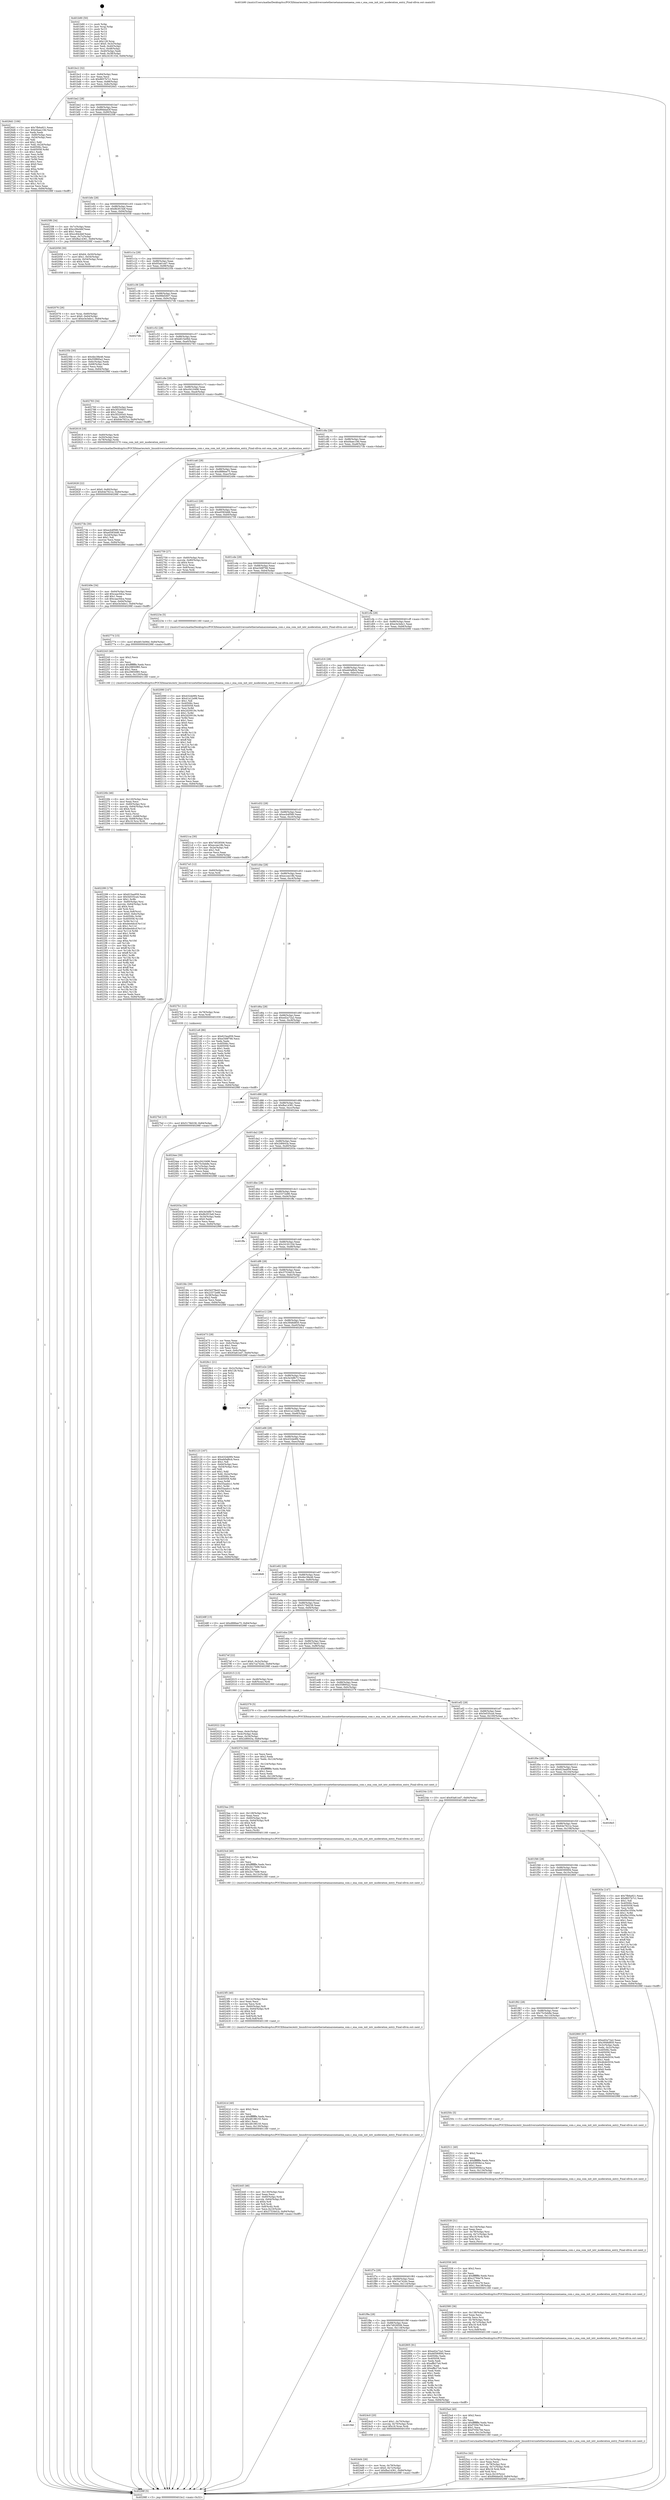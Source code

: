 digraph "0x401b90" {
  label = "0x401b90 (/mnt/c/Users/mathe/Desktop/tcc/POCII/binaries/extr_linuxdriversnetethernetamazonenaena_com.c_ena_com_init_intr_moderation_entry_Final-ollvm.out::main(0))"
  labelloc = "t"
  node[shape=record]

  Entry [label="",width=0.3,height=0.3,shape=circle,fillcolor=black,style=filled]
  "0x401bc2" [label="{
     0x401bc2 [32]\l
     | [instrs]\l
     &nbsp;&nbsp;0x401bc2 \<+6\>: mov -0x84(%rbp),%eax\l
     &nbsp;&nbsp;0x401bc8 \<+2\>: mov %eax,%ecx\l
     &nbsp;&nbsp;0x401bca \<+6\>: sub $0x8657b7c1,%ecx\l
     &nbsp;&nbsp;0x401bd0 \<+6\>: mov %eax,-0x88(%rbp)\l
     &nbsp;&nbsp;0x401bd6 \<+6\>: mov %ecx,-0x8c(%rbp)\l
     &nbsp;&nbsp;0x401bdc \<+6\>: je 00000000004026d1 \<main+0xb41\>\l
  }"]
  "0x4026d1" [label="{
     0x4026d1 [106]\l
     | [instrs]\l
     &nbsp;&nbsp;0x4026d1 \<+5\>: mov $0x7fb6a921,%eax\l
     &nbsp;&nbsp;0x4026d6 \<+5\>: mov $0xd4aec19d,%ecx\l
     &nbsp;&nbsp;0x4026db \<+2\>: xor %edx,%edx\l
     &nbsp;&nbsp;0x4026dd \<+3\>: mov -0x80(%rbp),%esi\l
     &nbsp;&nbsp;0x4026e0 \<+3\>: cmp -0x54(%rbp),%esi\l
     &nbsp;&nbsp;0x4026e3 \<+4\>: setl %dil\l
     &nbsp;&nbsp;0x4026e7 \<+4\>: and $0x1,%dil\l
     &nbsp;&nbsp;0x4026eb \<+4\>: mov %dil,-0x2d(%rbp)\l
     &nbsp;&nbsp;0x4026ef \<+7\>: mov 0x40506c,%esi\l
     &nbsp;&nbsp;0x4026f6 \<+8\>: mov 0x405058,%r8d\l
     &nbsp;&nbsp;0x4026fe \<+3\>: sub $0x1,%edx\l
     &nbsp;&nbsp;0x402701 \<+3\>: mov %esi,%r9d\l
     &nbsp;&nbsp;0x402704 \<+3\>: add %edx,%r9d\l
     &nbsp;&nbsp;0x402707 \<+4\>: imul %r9d,%esi\l
     &nbsp;&nbsp;0x40270b \<+3\>: and $0x1,%esi\l
     &nbsp;&nbsp;0x40270e \<+3\>: cmp $0x0,%esi\l
     &nbsp;&nbsp;0x402711 \<+4\>: sete %dil\l
     &nbsp;&nbsp;0x402715 \<+4\>: cmp $0xa,%r8d\l
     &nbsp;&nbsp;0x402719 \<+4\>: setl %r10b\l
     &nbsp;&nbsp;0x40271d \<+3\>: mov %dil,%r11b\l
     &nbsp;&nbsp;0x402720 \<+3\>: and %r10b,%r11b\l
     &nbsp;&nbsp;0x402723 \<+3\>: xor %r10b,%dil\l
     &nbsp;&nbsp;0x402726 \<+3\>: or %dil,%r11b\l
     &nbsp;&nbsp;0x402729 \<+4\>: test $0x1,%r11b\l
     &nbsp;&nbsp;0x40272d \<+3\>: cmovne %ecx,%eax\l
     &nbsp;&nbsp;0x402730 \<+6\>: mov %eax,-0x84(%rbp)\l
     &nbsp;&nbsp;0x402736 \<+5\>: jmp 000000000040298f \<main+0xdff\>\l
  }"]
  "0x401be2" [label="{
     0x401be2 [28]\l
     | [instrs]\l
     &nbsp;&nbsp;0x401be2 \<+5\>: jmp 0000000000401be7 \<main+0x57\>\l
     &nbsp;&nbsp;0x401be7 \<+6\>: mov -0x88(%rbp),%eax\l
     &nbsp;&nbsp;0x401bed \<+5\>: sub $0x89ddad3f,%eax\l
     &nbsp;&nbsp;0x401bf2 \<+6\>: mov %eax,-0x90(%rbp)\l
     &nbsp;&nbsp;0x401bf8 \<+6\>: je 00000000004025f6 \<main+0xa66\>\l
  }"]
  Exit [label="",width=0.3,height=0.3,shape=circle,fillcolor=black,style=filled,peripheries=2]
  "0x4025f6" [label="{
     0x4025f6 [34]\l
     | [instrs]\l
     &nbsp;&nbsp;0x4025f6 \<+3\>: mov -0x7c(%rbp),%eax\l
     &nbsp;&nbsp;0x4025f9 \<+5\>: add $0xcc84cbbf,%eax\l
     &nbsp;&nbsp;0x4025fe \<+3\>: add $0x1,%eax\l
     &nbsp;&nbsp;0x402601 \<+5\>: sub $0xcc84cbbf,%eax\l
     &nbsp;&nbsp;0x402606 \<+3\>: mov %eax,-0x7c(%rbp)\l
     &nbsp;&nbsp;0x402609 \<+10\>: movl $0xfba14361,-0x84(%rbp)\l
     &nbsp;&nbsp;0x402613 \<+5\>: jmp 000000000040298f \<main+0xdff\>\l
  }"]
  "0x401bfe" [label="{
     0x401bfe [28]\l
     | [instrs]\l
     &nbsp;&nbsp;0x401bfe \<+5\>: jmp 0000000000401c03 \<main+0x73\>\l
     &nbsp;&nbsp;0x401c03 \<+6\>: mov -0x88(%rbp),%eax\l
     &nbsp;&nbsp;0x401c09 \<+5\>: sub $0x8b3f15e8,%eax\l
     &nbsp;&nbsp;0x401c0e \<+6\>: mov %eax,-0x94(%rbp)\l
     &nbsp;&nbsp;0x401c14 \<+6\>: je 0000000000402058 \<main+0x4c8\>\l
  }"]
  "0x4027bd" [label="{
     0x4027bd [15]\l
     | [instrs]\l
     &nbsp;&nbsp;0x4027bd \<+10\>: movl $0x5178d236,-0x84(%rbp)\l
     &nbsp;&nbsp;0x4027c7 \<+5\>: jmp 000000000040298f \<main+0xdff\>\l
  }"]
  "0x402058" [label="{
     0x402058 [30]\l
     | [instrs]\l
     &nbsp;&nbsp;0x402058 \<+7\>: movl $0x64,-0x50(%rbp)\l
     &nbsp;&nbsp;0x40205f \<+7\>: movl $0x1,-0x54(%rbp)\l
     &nbsp;&nbsp;0x402066 \<+4\>: movslq -0x54(%rbp),%rax\l
     &nbsp;&nbsp;0x40206a \<+4\>: shl $0x4,%rax\l
     &nbsp;&nbsp;0x40206e \<+3\>: mov %rax,%rdi\l
     &nbsp;&nbsp;0x402071 \<+5\>: call 0000000000401050 \<malloc@plt\>\l
     | [calls]\l
     &nbsp;&nbsp;0x401050 \{1\} (unknown)\l
  }"]
  "0x401c1a" [label="{
     0x401c1a [28]\l
     | [instrs]\l
     &nbsp;&nbsp;0x401c1a \<+5\>: jmp 0000000000401c1f \<main+0x8f\>\l
     &nbsp;&nbsp;0x401c1f \<+6\>: mov -0x88(%rbp),%eax\l
     &nbsp;&nbsp;0x401c25 \<+5\>: sub $0x93a61ed7,%eax\l
     &nbsp;&nbsp;0x401c2a \<+6\>: mov %eax,-0x98(%rbp)\l
     &nbsp;&nbsp;0x401c30 \<+6\>: je 000000000040235b \<main+0x7cb\>\l
  }"]
  "0x4027b1" [label="{
     0x4027b1 [12]\l
     | [instrs]\l
     &nbsp;&nbsp;0x4027b1 \<+4\>: mov -0x78(%rbp),%rax\l
     &nbsp;&nbsp;0x4027b5 \<+3\>: mov %rax,%rdi\l
     &nbsp;&nbsp;0x4027b8 \<+5\>: call 0000000000401030 \<free@plt\>\l
     | [calls]\l
     &nbsp;&nbsp;0x401030 \{1\} (unknown)\l
  }"]
  "0x40235b" [label="{
     0x40235b [30]\l
     | [instrs]\l
     &nbsp;&nbsp;0x40235b \<+5\>: mov $0x4bc38e46,%eax\l
     &nbsp;&nbsp;0x402360 \<+5\>: mov $0x55f895a2,%ecx\l
     &nbsp;&nbsp;0x402365 \<+3\>: mov -0x6c(%rbp),%edx\l
     &nbsp;&nbsp;0x402368 \<+3\>: cmp -0x68(%rbp),%edx\l
     &nbsp;&nbsp;0x40236b \<+3\>: cmovl %ecx,%eax\l
     &nbsp;&nbsp;0x40236e \<+6\>: mov %eax,-0x84(%rbp)\l
     &nbsp;&nbsp;0x402374 \<+5\>: jmp 000000000040298f \<main+0xdff\>\l
  }"]
  "0x401c36" [label="{
     0x401c36 [28]\l
     | [instrs]\l
     &nbsp;&nbsp;0x401c36 \<+5\>: jmp 0000000000401c3b \<main+0xab\>\l
     &nbsp;&nbsp;0x401c3b \<+6\>: mov -0x88(%rbp),%eax\l
     &nbsp;&nbsp;0x401c41 \<+5\>: sub $0x99bf2607,%eax\l
     &nbsp;&nbsp;0x401c46 \<+6\>: mov %eax,-0x9c(%rbp)\l
     &nbsp;&nbsp;0x401c4c \<+6\>: je 00000000004027db \<main+0xc4b\>\l
  }"]
  "0x402774" [label="{
     0x402774 [15]\l
     | [instrs]\l
     &nbsp;&nbsp;0x402774 \<+10\>: movl $0xb815e06d,-0x84(%rbp)\l
     &nbsp;&nbsp;0x40277e \<+5\>: jmp 000000000040298f \<main+0xdff\>\l
  }"]
  "0x4027db" [label="{
     0x4027db\l
  }", style=dashed]
  "0x401c52" [label="{
     0x401c52 [28]\l
     | [instrs]\l
     &nbsp;&nbsp;0x401c52 \<+5\>: jmp 0000000000401c57 \<main+0xc7\>\l
     &nbsp;&nbsp;0x401c57 \<+6\>: mov -0x88(%rbp),%eax\l
     &nbsp;&nbsp;0x401c5d \<+5\>: sub $0xb815e06d,%eax\l
     &nbsp;&nbsp;0x401c62 \<+6\>: mov %eax,-0xa0(%rbp)\l
     &nbsp;&nbsp;0x401c68 \<+6\>: je 0000000000402783 \<main+0xbf3\>\l
  }"]
  "0x402628" [label="{
     0x402628 [22]\l
     | [instrs]\l
     &nbsp;&nbsp;0x402628 \<+7\>: movl $0x0,-0x80(%rbp)\l
     &nbsp;&nbsp;0x40262f \<+10\>: movl $0x64e7621e,-0x84(%rbp)\l
     &nbsp;&nbsp;0x402639 \<+5\>: jmp 000000000040298f \<main+0xdff\>\l
  }"]
  "0x402783" [label="{
     0x402783 [34]\l
     | [instrs]\l
     &nbsp;&nbsp;0x402783 \<+3\>: mov -0x80(%rbp),%eax\l
     &nbsp;&nbsp;0x402786 \<+5\>: add $0x3f320545,%eax\l
     &nbsp;&nbsp;0x40278b \<+3\>: add $0x1,%eax\l
     &nbsp;&nbsp;0x40278e \<+5\>: sub $0x3f320545,%eax\l
     &nbsp;&nbsp;0x402793 \<+3\>: mov %eax,-0x80(%rbp)\l
     &nbsp;&nbsp;0x402796 \<+10\>: movl $0x64e7621e,-0x84(%rbp)\l
     &nbsp;&nbsp;0x4027a0 \<+5\>: jmp 000000000040298f \<main+0xdff\>\l
  }"]
  "0x401c6e" [label="{
     0x401c6e [28]\l
     | [instrs]\l
     &nbsp;&nbsp;0x401c6e \<+5\>: jmp 0000000000401c73 \<main+0xe3\>\l
     &nbsp;&nbsp;0x401c73 \<+6\>: mov -0x88(%rbp),%eax\l
     &nbsp;&nbsp;0x401c79 \<+5\>: sub $0xc0410496,%eax\l
     &nbsp;&nbsp;0x401c7e \<+6\>: mov %eax,-0xa4(%rbp)\l
     &nbsp;&nbsp;0x401c84 \<+6\>: je 0000000000402618 \<main+0xa88\>\l
  }"]
  "0x4025cc" [label="{
     0x4025cc [42]\l
     | [instrs]\l
     &nbsp;&nbsp;0x4025cc \<+6\>: mov -0x13c(%rbp),%ecx\l
     &nbsp;&nbsp;0x4025d2 \<+3\>: imul %eax,%ecx\l
     &nbsp;&nbsp;0x4025d5 \<+4\>: mov -0x78(%rbp),%rsi\l
     &nbsp;&nbsp;0x4025d9 \<+4\>: movslq -0x7c(%rbp),%rdi\l
     &nbsp;&nbsp;0x4025dd \<+4\>: imul $0x18,%rdi,%rdi\l
     &nbsp;&nbsp;0x4025e1 \<+3\>: add %rdi,%rsi\l
     &nbsp;&nbsp;0x4025e4 \<+3\>: mov %ecx,0x10(%rsi)\l
     &nbsp;&nbsp;0x4025e7 \<+10\>: movl $0x89ddad3f,-0x84(%rbp)\l
     &nbsp;&nbsp;0x4025f1 \<+5\>: jmp 000000000040298f \<main+0xdff\>\l
  }"]
  "0x402618" [label="{
     0x402618 [16]\l
     | [instrs]\l
     &nbsp;&nbsp;0x402618 \<+4\>: mov -0x60(%rbp),%rdi\l
     &nbsp;&nbsp;0x40261c \<+3\>: mov -0x50(%rbp),%esi\l
     &nbsp;&nbsp;0x40261f \<+4\>: mov -0x78(%rbp),%rdx\l
     &nbsp;&nbsp;0x402623 \<+5\>: call 0000000000401570 \<ena_com_init_intr_moderation_entry\>\l
     | [calls]\l
     &nbsp;&nbsp;0x401570 \{1\} (/mnt/c/Users/mathe/Desktop/tcc/POCII/binaries/extr_linuxdriversnetethernetamazonenaena_com.c_ena_com_init_intr_moderation_entry_Final-ollvm.out::ena_com_init_intr_moderation_entry)\l
  }"]
  "0x401c8a" [label="{
     0x401c8a [28]\l
     | [instrs]\l
     &nbsp;&nbsp;0x401c8a \<+5\>: jmp 0000000000401c8f \<main+0xff\>\l
     &nbsp;&nbsp;0x401c8f \<+6\>: mov -0x88(%rbp),%eax\l
     &nbsp;&nbsp;0x401c95 \<+5\>: sub $0xd4aec19d,%eax\l
     &nbsp;&nbsp;0x401c9a \<+6\>: mov %eax,-0xa8(%rbp)\l
     &nbsp;&nbsp;0x401ca0 \<+6\>: je 000000000040273b \<main+0xbab\>\l
  }"]
  "0x4025a4" [label="{
     0x4025a4 [40]\l
     | [instrs]\l
     &nbsp;&nbsp;0x4025a4 \<+5\>: mov $0x2,%ecx\l
     &nbsp;&nbsp;0x4025a9 \<+1\>: cltd\l
     &nbsp;&nbsp;0x4025aa \<+2\>: idiv %ecx\l
     &nbsp;&nbsp;0x4025ac \<+6\>: imul $0xfffffffe,%edx,%ecx\l
     &nbsp;&nbsp;0x4025b2 \<+6\>: sub $0xf705b79d,%ecx\l
     &nbsp;&nbsp;0x4025b8 \<+3\>: add $0x1,%ecx\l
     &nbsp;&nbsp;0x4025bb \<+6\>: add $0xf705b79d,%ecx\l
     &nbsp;&nbsp;0x4025c1 \<+6\>: mov %ecx,-0x13c(%rbp)\l
     &nbsp;&nbsp;0x4025c7 \<+5\>: call 0000000000401160 \<next_i\>\l
     | [calls]\l
     &nbsp;&nbsp;0x401160 \{1\} (/mnt/c/Users/mathe/Desktop/tcc/POCII/binaries/extr_linuxdriversnetethernetamazonenaena_com.c_ena_com_init_intr_moderation_entry_Final-ollvm.out::next_i)\l
  }"]
  "0x40273b" [label="{
     0x40273b [30]\l
     | [instrs]\l
     &nbsp;&nbsp;0x40273b \<+5\>: mov $0xecb4f580,%eax\l
     &nbsp;&nbsp;0x402740 \<+5\>: mov $0xe0583dd6,%ecx\l
     &nbsp;&nbsp;0x402745 \<+3\>: mov -0x2d(%rbp),%dl\l
     &nbsp;&nbsp;0x402748 \<+3\>: test $0x1,%dl\l
     &nbsp;&nbsp;0x40274b \<+3\>: cmovne %ecx,%eax\l
     &nbsp;&nbsp;0x40274e \<+6\>: mov %eax,-0x84(%rbp)\l
     &nbsp;&nbsp;0x402754 \<+5\>: jmp 000000000040298f \<main+0xdff\>\l
  }"]
  "0x401ca6" [label="{
     0x401ca6 [28]\l
     | [instrs]\l
     &nbsp;&nbsp;0x401ca6 \<+5\>: jmp 0000000000401cab \<main+0x11b\>\l
     &nbsp;&nbsp;0x401cab \<+6\>: mov -0x88(%rbp),%eax\l
     &nbsp;&nbsp;0x401cb1 \<+5\>: sub $0xd886ee75,%eax\l
     &nbsp;&nbsp;0x401cb6 \<+6\>: mov %eax,-0xac(%rbp)\l
     &nbsp;&nbsp;0x401cbc \<+6\>: je 000000000040249e \<main+0x90e\>\l
  }"]
  "0x402580" [label="{
     0x402580 [36]\l
     | [instrs]\l
     &nbsp;&nbsp;0x402580 \<+6\>: mov -0x138(%rbp),%ecx\l
     &nbsp;&nbsp;0x402586 \<+3\>: imul %eax,%ecx\l
     &nbsp;&nbsp;0x402589 \<+3\>: movslq %ecx,%rsi\l
     &nbsp;&nbsp;0x40258c \<+4\>: mov -0x78(%rbp),%rdi\l
     &nbsp;&nbsp;0x402590 \<+4\>: movslq -0x7c(%rbp),%r8\l
     &nbsp;&nbsp;0x402594 \<+4\>: imul $0x18,%r8,%r8\l
     &nbsp;&nbsp;0x402598 \<+3\>: add %r8,%rdi\l
     &nbsp;&nbsp;0x40259b \<+4\>: mov %rsi,0x8(%rdi)\l
     &nbsp;&nbsp;0x40259f \<+5\>: call 0000000000401160 \<next_i\>\l
     | [calls]\l
     &nbsp;&nbsp;0x401160 \{1\} (/mnt/c/Users/mathe/Desktop/tcc/POCII/binaries/extr_linuxdriversnetethernetamazonenaena_com.c_ena_com_init_intr_moderation_entry_Final-ollvm.out::next_i)\l
  }"]
  "0x40249e" [label="{
     0x40249e [34]\l
     | [instrs]\l
     &nbsp;&nbsp;0x40249e \<+3\>: mov -0x64(%rbp),%eax\l
     &nbsp;&nbsp;0x4024a1 \<+5\>: add $0xcaac0dca,%eax\l
     &nbsp;&nbsp;0x4024a6 \<+3\>: add $0x1,%eax\l
     &nbsp;&nbsp;0x4024a9 \<+5\>: sub $0xcaac0dca,%eax\l
     &nbsp;&nbsp;0x4024ae \<+3\>: mov %eax,-0x64(%rbp)\l
     &nbsp;&nbsp;0x4024b1 \<+10\>: movl $0xe3e3ebc1,-0x84(%rbp)\l
     &nbsp;&nbsp;0x4024bb \<+5\>: jmp 000000000040298f \<main+0xdff\>\l
  }"]
  "0x401cc2" [label="{
     0x401cc2 [28]\l
     | [instrs]\l
     &nbsp;&nbsp;0x401cc2 \<+5\>: jmp 0000000000401cc7 \<main+0x137\>\l
     &nbsp;&nbsp;0x401cc7 \<+6\>: mov -0x88(%rbp),%eax\l
     &nbsp;&nbsp;0x401ccd \<+5\>: sub $0xe0583dd6,%eax\l
     &nbsp;&nbsp;0x401cd2 \<+6\>: mov %eax,-0xb0(%rbp)\l
     &nbsp;&nbsp;0x401cd8 \<+6\>: je 0000000000402759 \<main+0xbc9\>\l
  }"]
  "0x402558" [label="{
     0x402558 [40]\l
     | [instrs]\l
     &nbsp;&nbsp;0x402558 \<+5\>: mov $0x2,%ecx\l
     &nbsp;&nbsp;0x40255d \<+1\>: cltd\l
     &nbsp;&nbsp;0x40255e \<+2\>: idiv %ecx\l
     &nbsp;&nbsp;0x402560 \<+6\>: imul $0xfffffffe,%edx,%ecx\l
     &nbsp;&nbsp;0x402566 \<+6\>: sub $0xc2794e78,%ecx\l
     &nbsp;&nbsp;0x40256c \<+3\>: add $0x1,%ecx\l
     &nbsp;&nbsp;0x40256f \<+6\>: add $0xc2794e78,%ecx\l
     &nbsp;&nbsp;0x402575 \<+6\>: mov %ecx,-0x138(%rbp)\l
     &nbsp;&nbsp;0x40257b \<+5\>: call 0000000000401160 \<next_i\>\l
     | [calls]\l
     &nbsp;&nbsp;0x401160 \{1\} (/mnt/c/Users/mathe/Desktop/tcc/POCII/binaries/extr_linuxdriversnetethernetamazonenaena_com.c_ena_com_init_intr_moderation_entry_Final-ollvm.out::next_i)\l
  }"]
  "0x402759" [label="{
     0x402759 [27]\l
     | [instrs]\l
     &nbsp;&nbsp;0x402759 \<+4\>: mov -0x60(%rbp),%rax\l
     &nbsp;&nbsp;0x40275d \<+4\>: movslq -0x80(%rbp),%rcx\l
     &nbsp;&nbsp;0x402761 \<+4\>: shl $0x4,%rcx\l
     &nbsp;&nbsp;0x402765 \<+3\>: add %rcx,%rax\l
     &nbsp;&nbsp;0x402768 \<+4\>: mov 0x8(%rax),%rax\l
     &nbsp;&nbsp;0x40276c \<+3\>: mov %rax,%rdi\l
     &nbsp;&nbsp;0x40276f \<+5\>: call 0000000000401030 \<free@plt\>\l
     | [calls]\l
     &nbsp;&nbsp;0x401030 \{1\} (unknown)\l
  }"]
  "0x401cde" [label="{
     0x401cde [28]\l
     | [instrs]\l
     &nbsp;&nbsp;0x401cde \<+5\>: jmp 0000000000401ce3 \<main+0x153\>\l
     &nbsp;&nbsp;0x401ce3 \<+6\>: mov -0x88(%rbp),%eax\l
     &nbsp;&nbsp;0x401ce9 \<+5\>: sub $0xe348f766,%eax\l
     &nbsp;&nbsp;0x401cee \<+6\>: mov %eax,-0xb4(%rbp)\l
     &nbsp;&nbsp;0x401cf4 \<+6\>: je 000000000040223e \<main+0x6ae\>\l
  }"]
  "0x402539" [label="{
     0x402539 [31]\l
     | [instrs]\l
     &nbsp;&nbsp;0x402539 \<+6\>: mov -0x134(%rbp),%ecx\l
     &nbsp;&nbsp;0x40253f \<+3\>: imul %eax,%ecx\l
     &nbsp;&nbsp;0x402542 \<+4\>: mov -0x78(%rbp),%rsi\l
     &nbsp;&nbsp;0x402546 \<+4\>: movslq -0x7c(%rbp),%rdi\l
     &nbsp;&nbsp;0x40254a \<+4\>: imul $0x18,%rdi,%rdi\l
     &nbsp;&nbsp;0x40254e \<+3\>: add %rdi,%rsi\l
     &nbsp;&nbsp;0x402551 \<+2\>: mov %ecx,(%rsi)\l
     &nbsp;&nbsp;0x402553 \<+5\>: call 0000000000401160 \<next_i\>\l
     | [calls]\l
     &nbsp;&nbsp;0x401160 \{1\} (/mnt/c/Users/mathe/Desktop/tcc/POCII/binaries/extr_linuxdriversnetethernetamazonenaena_com.c_ena_com_init_intr_moderation_entry_Final-ollvm.out::next_i)\l
  }"]
  "0x40223e" [label="{
     0x40223e [5]\l
     | [instrs]\l
     &nbsp;&nbsp;0x40223e \<+5\>: call 0000000000401160 \<next_i\>\l
     | [calls]\l
     &nbsp;&nbsp;0x401160 \{1\} (/mnt/c/Users/mathe/Desktop/tcc/POCII/binaries/extr_linuxdriversnetethernetamazonenaena_com.c_ena_com_init_intr_moderation_entry_Final-ollvm.out::next_i)\l
  }"]
  "0x401cfa" [label="{
     0x401cfa [28]\l
     | [instrs]\l
     &nbsp;&nbsp;0x401cfa \<+5\>: jmp 0000000000401cff \<main+0x16f\>\l
     &nbsp;&nbsp;0x401cff \<+6\>: mov -0x88(%rbp),%eax\l
     &nbsp;&nbsp;0x401d05 \<+5\>: sub $0xe3e3ebc1,%eax\l
     &nbsp;&nbsp;0x401d0a \<+6\>: mov %eax,-0xb8(%rbp)\l
     &nbsp;&nbsp;0x401d10 \<+6\>: je 0000000000402090 \<main+0x500\>\l
  }"]
  "0x402511" [label="{
     0x402511 [40]\l
     | [instrs]\l
     &nbsp;&nbsp;0x402511 \<+5\>: mov $0x2,%ecx\l
     &nbsp;&nbsp;0x402516 \<+1\>: cltd\l
     &nbsp;&nbsp;0x402517 \<+2\>: idiv %ecx\l
     &nbsp;&nbsp;0x402519 \<+6\>: imul $0xfffffffe,%edx,%ecx\l
     &nbsp;&nbsp;0x40251f \<+6\>: sub $0x93959e1a,%ecx\l
     &nbsp;&nbsp;0x402525 \<+3\>: add $0x1,%ecx\l
     &nbsp;&nbsp;0x402528 \<+6\>: add $0x93959e1a,%ecx\l
     &nbsp;&nbsp;0x40252e \<+6\>: mov %ecx,-0x134(%rbp)\l
     &nbsp;&nbsp;0x402534 \<+5\>: call 0000000000401160 \<next_i\>\l
     | [calls]\l
     &nbsp;&nbsp;0x401160 \{1\} (/mnt/c/Users/mathe/Desktop/tcc/POCII/binaries/extr_linuxdriversnetethernetamazonenaena_com.c_ena_com_init_intr_moderation_entry_Final-ollvm.out::next_i)\l
  }"]
  "0x402090" [label="{
     0x402090 [147]\l
     | [instrs]\l
     &nbsp;&nbsp;0x402090 \<+5\>: mov $0x432de9f4,%eax\l
     &nbsp;&nbsp;0x402095 \<+5\>: mov $0x41a12e98,%ecx\l
     &nbsp;&nbsp;0x40209a \<+2\>: mov $0x1,%dl\l
     &nbsp;&nbsp;0x40209c \<+7\>: mov 0x40506c,%esi\l
     &nbsp;&nbsp;0x4020a3 \<+7\>: mov 0x405058,%edi\l
     &nbsp;&nbsp;0x4020aa \<+3\>: mov %esi,%r8d\l
     &nbsp;&nbsp;0x4020ad \<+7\>: add $0x2d20019c,%r8d\l
     &nbsp;&nbsp;0x4020b4 \<+4\>: sub $0x1,%r8d\l
     &nbsp;&nbsp;0x4020b8 \<+7\>: sub $0x2d20019c,%r8d\l
     &nbsp;&nbsp;0x4020bf \<+4\>: imul %r8d,%esi\l
     &nbsp;&nbsp;0x4020c3 \<+3\>: and $0x1,%esi\l
     &nbsp;&nbsp;0x4020c6 \<+3\>: cmp $0x0,%esi\l
     &nbsp;&nbsp;0x4020c9 \<+4\>: sete %r9b\l
     &nbsp;&nbsp;0x4020cd \<+3\>: cmp $0xa,%edi\l
     &nbsp;&nbsp;0x4020d0 \<+4\>: setl %r10b\l
     &nbsp;&nbsp;0x4020d4 \<+3\>: mov %r9b,%r11b\l
     &nbsp;&nbsp;0x4020d7 \<+4\>: xor $0xff,%r11b\l
     &nbsp;&nbsp;0x4020db \<+3\>: mov %r10b,%bl\l
     &nbsp;&nbsp;0x4020de \<+3\>: xor $0xff,%bl\l
     &nbsp;&nbsp;0x4020e1 \<+3\>: xor $0x1,%dl\l
     &nbsp;&nbsp;0x4020e4 \<+3\>: mov %r11b,%r14b\l
     &nbsp;&nbsp;0x4020e7 \<+4\>: and $0xff,%r14b\l
     &nbsp;&nbsp;0x4020eb \<+3\>: and %dl,%r9b\l
     &nbsp;&nbsp;0x4020ee \<+3\>: mov %bl,%r15b\l
     &nbsp;&nbsp;0x4020f1 \<+4\>: and $0xff,%r15b\l
     &nbsp;&nbsp;0x4020f5 \<+3\>: and %dl,%r10b\l
     &nbsp;&nbsp;0x4020f8 \<+3\>: or %r9b,%r14b\l
     &nbsp;&nbsp;0x4020fb \<+3\>: or %r10b,%r15b\l
     &nbsp;&nbsp;0x4020fe \<+3\>: xor %r15b,%r14b\l
     &nbsp;&nbsp;0x402101 \<+3\>: or %bl,%r11b\l
     &nbsp;&nbsp;0x402104 \<+4\>: xor $0xff,%r11b\l
     &nbsp;&nbsp;0x402108 \<+3\>: or $0x1,%dl\l
     &nbsp;&nbsp;0x40210b \<+3\>: and %dl,%r11b\l
     &nbsp;&nbsp;0x40210e \<+3\>: or %r11b,%r14b\l
     &nbsp;&nbsp;0x402111 \<+4\>: test $0x1,%r14b\l
     &nbsp;&nbsp;0x402115 \<+3\>: cmovne %ecx,%eax\l
     &nbsp;&nbsp;0x402118 \<+6\>: mov %eax,-0x84(%rbp)\l
     &nbsp;&nbsp;0x40211e \<+5\>: jmp 000000000040298f \<main+0xdff\>\l
  }"]
  "0x401d16" [label="{
     0x401d16 [28]\l
     | [instrs]\l
     &nbsp;&nbsp;0x401d16 \<+5\>: jmp 0000000000401d1b \<main+0x18b\>\l
     &nbsp;&nbsp;0x401d1b \<+6\>: mov -0x88(%rbp),%eax\l
     &nbsp;&nbsp;0x401d21 \<+5\>: sub $0xeb0af6cb,%eax\l
     &nbsp;&nbsp;0x401d26 \<+6\>: mov %eax,-0xbc(%rbp)\l
     &nbsp;&nbsp;0x401d2c \<+6\>: je 00000000004021ca \<main+0x63a\>\l
  }"]
  "0x4024d4" [label="{
     0x4024d4 [26]\l
     | [instrs]\l
     &nbsp;&nbsp;0x4024d4 \<+4\>: mov %rax,-0x78(%rbp)\l
     &nbsp;&nbsp;0x4024d8 \<+7\>: movl $0x0,-0x7c(%rbp)\l
     &nbsp;&nbsp;0x4024df \<+10\>: movl $0xfba14361,-0x84(%rbp)\l
     &nbsp;&nbsp;0x4024e9 \<+5\>: jmp 000000000040298f \<main+0xdff\>\l
  }"]
  "0x4021ca" [label="{
     0x4021ca [30]\l
     | [instrs]\l
     &nbsp;&nbsp;0x4021ca \<+5\>: mov $0x7d028506,%eax\l
     &nbsp;&nbsp;0x4021cf \<+5\>: mov $0xeccee18b,%ecx\l
     &nbsp;&nbsp;0x4021d4 \<+3\>: mov -0x2e(%rbp),%dl\l
     &nbsp;&nbsp;0x4021d7 \<+3\>: test $0x1,%dl\l
     &nbsp;&nbsp;0x4021da \<+3\>: cmovne %ecx,%eax\l
     &nbsp;&nbsp;0x4021dd \<+6\>: mov %eax,-0x84(%rbp)\l
     &nbsp;&nbsp;0x4021e3 \<+5\>: jmp 000000000040298f \<main+0xdff\>\l
  }"]
  "0x401d32" [label="{
     0x401d32 [28]\l
     | [instrs]\l
     &nbsp;&nbsp;0x401d32 \<+5\>: jmp 0000000000401d37 \<main+0x1a7\>\l
     &nbsp;&nbsp;0x401d37 \<+6\>: mov -0x88(%rbp),%eax\l
     &nbsp;&nbsp;0x401d3d \<+5\>: sub $0xecb4f580,%eax\l
     &nbsp;&nbsp;0x401d42 \<+6\>: mov %eax,-0xc0(%rbp)\l
     &nbsp;&nbsp;0x401d48 \<+6\>: je 00000000004027a5 \<main+0xc15\>\l
  }"]
  "0x401fb6" [label="{
     0x401fb6\l
  }", style=dashed]
  "0x4027a5" [label="{
     0x4027a5 [12]\l
     | [instrs]\l
     &nbsp;&nbsp;0x4027a5 \<+4\>: mov -0x60(%rbp),%rax\l
     &nbsp;&nbsp;0x4027a9 \<+3\>: mov %rax,%rdi\l
     &nbsp;&nbsp;0x4027ac \<+5\>: call 0000000000401030 \<free@plt\>\l
     | [calls]\l
     &nbsp;&nbsp;0x401030 \{1\} (unknown)\l
  }"]
  "0x401d4e" [label="{
     0x401d4e [28]\l
     | [instrs]\l
     &nbsp;&nbsp;0x401d4e \<+5\>: jmp 0000000000401d53 \<main+0x1c3\>\l
     &nbsp;&nbsp;0x401d53 \<+6\>: mov -0x88(%rbp),%eax\l
     &nbsp;&nbsp;0x401d59 \<+5\>: sub $0xeccee18b,%eax\l
     &nbsp;&nbsp;0x401d5e \<+6\>: mov %eax,-0xc4(%rbp)\l
     &nbsp;&nbsp;0x401d64 \<+6\>: je 00000000004021e8 \<main+0x658\>\l
  }"]
  "0x4024c0" [label="{
     0x4024c0 [20]\l
     | [instrs]\l
     &nbsp;&nbsp;0x4024c0 \<+7\>: movl $0x1,-0x70(%rbp)\l
     &nbsp;&nbsp;0x4024c7 \<+4\>: movslq -0x70(%rbp),%rax\l
     &nbsp;&nbsp;0x4024cb \<+4\>: imul $0x18,%rax,%rdi\l
     &nbsp;&nbsp;0x4024cf \<+5\>: call 0000000000401050 \<malloc@plt\>\l
     | [calls]\l
     &nbsp;&nbsp;0x401050 \{1\} (unknown)\l
  }"]
  "0x4021e8" [label="{
     0x4021e8 [86]\l
     | [instrs]\l
     &nbsp;&nbsp;0x4021e8 \<+5\>: mov $0x623ea959,%eax\l
     &nbsp;&nbsp;0x4021ed \<+5\>: mov $0xe348f766,%ecx\l
     &nbsp;&nbsp;0x4021f2 \<+2\>: xor %edx,%edx\l
     &nbsp;&nbsp;0x4021f4 \<+7\>: mov 0x40506c,%esi\l
     &nbsp;&nbsp;0x4021fb \<+7\>: mov 0x405058,%edi\l
     &nbsp;&nbsp;0x402202 \<+3\>: sub $0x1,%edx\l
     &nbsp;&nbsp;0x402205 \<+3\>: mov %esi,%r8d\l
     &nbsp;&nbsp;0x402208 \<+3\>: add %edx,%r8d\l
     &nbsp;&nbsp;0x40220b \<+4\>: imul %r8d,%esi\l
     &nbsp;&nbsp;0x40220f \<+3\>: and $0x1,%esi\l
     &nbsp;&nbsp;0x402212 \<+3\>: cmp $0x0,%esi\l
     &nbsp;&nbsp;0x402215 \<+4\>: sete %r9b\l
     &nbsp;&nbsp;0x402219 \<+3\>: cmp $0xa,%edi\l
     &nbsp;&nbsp;0x40221c \<+4\>: setl %r10b\l
     &nbsp;&nbsp;0x402220 \<+3\>: mov %r9b,%r11b\l
     &nbsp;&nbsp;0x402223 \<+3\>: and %r10b,%r11b\l
     &nbsp;&nbsp;0x402226 \<+3\>: xor %r10b,%r9b\l
     &nbsp;&nbsp;0x402229 \<+3\>: or %r9b,%r11b\l
     &nbsp;&nbsp;0x40222c \<+4\>: test $0x1,%r11b\l
     &nbsp;&nbsp;0x402230 \<+3\>: cmovne %ecx,%eax\l
     &nbsp;&nbsp;0x402233 \<+6\>: mov %eax,-0x84(%rbp)\l
     &nbsp;&nbsp;0x402239 \<+5\>: jmp 000000000040298f \<main+0xdff\>\l
  }"]
  "0x401d6a" [label="{
     0x401d6a [28]\l
     | [instrs]\l
     &nbsp;&nbsp;0x401d6a \<+5\>: jmp 0000000000401d6f \<main+0x1df\>\l
     &nbsp;&nbsp;0x401d6f \<+6\>: mov -0x88(%rbp),%eax\l
     &nbsp;&nbsp;0x401d75 \<+5\>: sub $0xed2a72a2,%eax\l
     &nbsp;&nbsp;0x401d7a \<+6\>: mov %eax,-0xc8(%rbp)\l
     &nbsp;&nbsp;0x401d80 \<+6\>: je 0000000000402985 \<main+0xdf5\>\l
  }"]
  "0x401f9a" [label="{
     0x401f9a [28]\l
     | [instrs]\l
     &nbsp;&nbsp;0x401f9a \<+5\>: jmp 0000000000401f9f \<main+0x40f\>\l
     &nbsp;&nbsp;0x401f9f \<+6\>: mov -0x88(%rbp),%eax\l
     &nbsp;&nbsp;0x401fa5 \<+5\>: sub $0x7d028506,%eax\l
     &nbsp;&nbsp;0x401faa \<+6\>: mov %eax,-0x118(%rbp)\l
     &nbsp;&nbsp;0x401fb0 \<+6\>: je 00000000004024c0 \<main+0x930\>\l
  }"]
  "0x402985" [label="{
     0x402985\l
  }", style=dashed]
  "0x401d86" [label="{
     0x401d86 [28]\l
     | [instrs]\l
     &nbsp;&nbsp;0x401d86 \<+5\>: jmp 0000000000401d8b \<main+0x1fb\>\l
     &nbsp;&nbsp;0x401d8b \<+6\>: mov -0x88(%rbp),%eax\l
     &nbsp;&nbsp;0x401d91 \<+5\>: sub $0xfba14361,%eax\l
     &nbsp;&nbsp;0x401d96 \<+6\>: mov %eax,-0xcc(%rbp)\l
     &nbsp;&nbsp;0x401d9c \<+6\>: je 00000000004024ee \<main+0x95e\>\l
  }"]
  "0x402805" [label="{
     0x402805 [91]\l
     | [instrs]\l
     &nbsp;&nbsp;0x402805 \<+5\>: mov $0xed2a72a2,%eax\l
     &nbsp;&nbsp;0x40280a \<+5\>: mov $0x66590694,%ecx\l
     &nbsp;&nbsp;0x40280f \<+7\>: mov 0x40506c,%edx\l
     &nbsp;&nbsp;0x402816 \<+7\>: mov 0x405058,%esi\l
     &nbsp;&nbsp;0x40281d \<+2\>: mov %edx,%edi\l
     &nbsp;&nbsp;0x40281f \<+6\>: sub $0xeffe27e4,%edi\l
     &nbsp;&nbsp;0x402825 \<+3\>: sub $0x1,%edi\l
     &nbsp;&nbsp;0x402828 \<+6\>: add $0xeffe27e4,%edi\l
     &nbsp;&nbsp;0x40282e \<+3\>: imul %edi,%edx\l
     &nbsp;&nbsp;0x402831 \<+3\>: and $0x1,%edx\l
     &nbsp;&nbsp;0x402834 \<+3\>: cmp $0x0,%edx\l
     &nbsp;&nbsp;0x402837 \<+4\>: sete %r8b\l
     &nbsp;&nbsp;0x40283b \<+3\>: cmp $0xa,%esi\l
     &nbsp;&nbsp;0x40283e \<+4\>: setl %r9b\l
     &nbsp;&nbsp;0x402842 \<+3\>: mov %r8b,%r10b\l
     &nbsp;&nbsp;0x402845 \<+3\>: and %r9b,%r10b\l
     &nbsp;&nbsp;0x402848 \<+3\>: xor %r9b,%r8b\l
     &nbsp;&nbsp;0x40284b \<+3\>: or %r8b,%r10b\l
     &nbsp;&nbsp;0x40284e \<+4\>: test $0x1,%r10b\l
     &nbsp;&nbsp;0x402852 \<+3\>: cmovne %ecx,%eax\l
     &nbsp;&nbsp;0x402855 \<+6\>: mov %eax,-0x84(%rbp)\l
     &nbsp;&nbsp;0x40285b \<+5\>: jmp 000000000040298f \<main+0xdff\>\l
  }"]
  "0x4024ee" [label="{
     0x4024ee [30]\l
     | [instrs]\l
     &nbsp;&nbsp;0x4024ee \<+5\>: mov $0xc0410496,%eax\l
     &nbsp;&nbsp;0x4024f3 \<+5\>: mov $0x75c5eb8e,%ecx\l
     &nbsp;&nbsp;0x4024f8 \<+3\>: mov -0x7c(%rbp),%edx\l
     &nbsp;&nbsp;0x4024fb \<+3\>: cmp -0x70(%rbp),%edx\l
     &nbsp;&nbsp;0x4024fe \<+3\>: cmovl %ecx,%eax\l
     &nbsp;&nbsp;0x402501 \<+6\>: mov %eax,-0x84(%rbp)\l
     &nbsp;&nbsp;0x402507 \<+5\>: jmp 000000000040298f \<main+0xdff\>\l
  }"]
  "0x401da2" [label="{
     0x401da2 [28]\l
     | [instrs]\l
     &nbsp;&nbsp;0x401da2 \<+5\>: jmp 0000000000401da7 \<main+0x217\>\l
     &nbsp;&nbsp;0x401da7 \<+6\>: mov -0x88(%rbp),%eax\l
     &nbsp;&nbsp;0x401dad \<+5\>: sub $0x2d6643a,%eax\l
     &nbsp;&nbsp;0x401db2 \<+6\>: mov %eax,-0xd0(%rbp)\l
     &nbsp;&nbsp;0x401db8 \<+6\>: je 000000000040203a \<main+0x4aa\>\l
  }"]
  "0x401f7e" [label="{
     0x401f7e [28]\l
     | [instrs]\l
     &nbsp;&nbsp;0x401f7e \<+5\>: jmp 0000000000401f83 \<main+0x3f3\>\l
     &nbsp;&nbsp;0x401f83 \<+6\>: mov -0x88(%rbp),%eax\l
     &nbsp;&nbsp;0x401f89 \<+5\>: sub $0x7ca742dc,%eax\l
     &nbsp;&nbsp;0x401f8e \<+6\>: mov %eax,-0x114(%rbp)\l
     &nbsp;&nbsp;0x401f94 \<+6\>: je 0000000000402805 \<main+0xc75\>\l
  }"]
  "0x40203a" [label="{
     0x40203a [30]\l
     | [instrs]\l
     &nbsp;&nbsp;0x40203a \<+5\>: mov $0x3e3dfb73,%eax\l
     &nbsp;&nbsp;0x40203f \<+5\>: mov $0x8b3f15e8,%ecx\l
     &nbsp;&nbsp;0x402044 \<+3\>: mov -0x34(%rbp),%edx\l
     &nbsp;&nbsp;0x402047 \<+3\>: cmp $0x0,%edx\l
     &nbsp;&nbsp;0x40204a \<+3\>: cmove %ecx,%eax\l
     &nbsp;&nbsp;0x40204d \<+6\>: mov %eax,-0x84(%rbp)\l
     &nbsp;&nbsp;0x402053 \<+5\>: jmp 000000000040298f \<main+0xdff\>\l
  }"]
  "0x401dbe" [label="{
     0x401dbe [28]\l
     | [instrs]\l
     &nbsp;&nbsp;0x401dbe \<+5\>: jmp 0000000000401dc3 \<main+0x233\>\l
     &nbsp;&nbsp;0x401dc3 \<+6\>: mov -0x88(%rbp),%eax\l
     &nbsp;&nbsp;0x401dc9 \<+5\>: sub $0x23372e86,%eax\l
     &nbsp;&nbsp;0x401dce \<+6\>: mov %eax,-0xd4(%rbp)\l
     &nbsp;&nbsp;0x401dd4 \<+6\>: je 0000000000401ffa \<main+0x46a\>\l
  }"]
  "0x40250c" [label="{
     0x40250c [5]\l
     | [instrs]\l
     &nbsp;&nbsp;0x40250c \<+5\>: call 0000000000401160 \<next_i\>\l
     | [calls]\l
     &nbsp;&nbsp;0x401160 \{1\} (/mnt/c/Users/mathe/Desktop/tcc/POCII/binaries/extr_linuxdriversnetethernetamazonenaena_com.c_ena_com_init_intr_moderation_entry_Final-ollvm.out::next_i)\l
  }"]
  "0x401ffa" [label="{
     0x401ffa\l
  }", style=dashed]
  "0x401dda" [label="{
     0x401dda [28]\l
     | [instrs]\l
     &nbsp;&nbsp;0x401dda \<+5\>: jmp 0000000000401ddf \<main+0x24f\>\l
     &nbsp;&nbsp;0x401ddf \<+6\>: mov -0x88(%rbp),%eax\l
     &nbsp;&nbsp;0x401de5 \<+5\>: sub $0x2418133d,%eax\l
     &nbsp;&nbsp;0x401dea \<+6\>: mov %eax,-0xd8(%rbp)\l
     &nbsp;&nbsp;0x401df0 \<+6\>: je 0000000000401fdc \<main+0x44c\>\l
  }"]
  "0x401f62" [label="{
     0x401f62 [28]\l
     | [instrs]\l
     &nbsp;&nbsp;0x401f62 \<+5\>: jmp 0000000000401f67 \<main+0x3d7\>\l
     &nbsp;&nbsp;0x401f67 \<+6\>: mov -0x88(%rbp),%eax\l
     &nbsp;&nbsp;0x401f6d \<+5\>: sub $0x75c5eb8e,%eax\l
     &nbsp;&nbsp;0x401f72 \<+6\>: mov %eax,-0x110(%rbp)\l
     &nbsp;&nbsp;0x401f78 \<+6\>: je 000000000040250c \<main+0x97c\>\l
  }"]
  "0x401fdc" [label="{
     0x401fdc [30]\l
     | [instrs]\l
     &nbsp;&nbsp;0x401fdc \<+5\>: mov $0x54378e43,%eax\l
     &nbsp;&nbsp;0x401fe1 \<+5\>: mov $0x23372e86,%ecx\l
     &nbsp;&nbsp;0x401fe6 \<+3\>: mov -0x38(%rbp),%edx\l
     &nbsp;&nbsp;0x401fe9 \<+3\>: cmp $0x2,%edx\l
     &nbsp;&nbsp;0x401fec \<+3\>: cmovne %ecx,%eax\l
     &nbsp;&nbsp;0x401fef \<+6\>: mov %eax,-0x84(%rbp)\l
     &nbsp;&nbsp;0x401ff5 \<+5\>: jmp 000000000040298f \<main+0xdff\>\l
  }"]
  "0x401df6" [label="{
     0x401df6 [28]\l
     | [instrs]\l
     &nbsp;&nbsp;0x401df6 \<+5\>: jmp 0000000000401dfb \<main+0x26b\>\l
     &nbsp;&nbsp;0x401dfb \<+6\>: mov -0x88(%rbp),%eax\l
     &nbsp;&nbsp;0x401e01 \<+5\>: sub $0x37534d1b,%eax\l
     &nbsp;&nbsp;0x401e06 \<+6\>: mov %eax,-0xdc(%rbp)\l
     &nbsp;&nbsp;0x401e0c \<+6\>: je 0000000000402473 \<main+0x8e3\>\l
  }"]
  "0x40298f" [label="{
     0x40298f [5]\l
     | [instrs]\l
     &nbsp;&nbsp;0x40298f \<+5\>: jmp 0000000000401bc2 \<main+0x32\>\l
  }"]
  "0x401b90" [label="{
     0x401b90 [50]\l
     | [instrs]\l
     &nbsp;&nbsp;0x401b90 \<+1\>: push %rbp\l
     &nbsp;&nbsp;0x401b91 \<+3\>: mov %rsp,%rbp\l
     &nbsp;&nbsp;0x401b94 \<+2\>: push %r15\l
     &nbsp;&nbsp;0x401b96 \<+2\>: push %r14\l
     &nbsp;&nbsp;0x401b98 \<+2\>: push %r13\l
     &nbsp;&nbsp;0x401b9a \<+2\>: push %r12\l
     &nbsp;&nbsp;0x401b9c \<+1\>: push %rbx\l
     &nbsp;&nbsp;0x401b9d \<+7\>: sub $0x128,%rsp\l
     &nbsp;&nbsp;0x401ba4 \<+7\>: movl $0x0,-0x3c(%rbp)\l
     &nbsp;&nbsp;0x401bab \<+3\>: mov %edi,-0x40(%rbp)\l
     &nbsp;&nbsp;0x401bae \<+4\>: mov %rsi,-0x48(%rbp)\l
     &nbsp;&nbsp;0x401bb2 \<+3\>: mov -0x40(%rbp),%edi\l
     &nbsp;&nbsp;0x401bb5 \<+3\>: mov %edi,-0x38(%rbp)\l
     &nbsp;&nbsp;0x401bb8 \<+10\>: movl $0x2418133d,-0x84(%rbp)\l
  }"]
  "0x402860" [label="{
     0x402860 [97]\l
     | [instrs]\l
     &nbsp;&nbsp;0x402860 \<+5\>: mov $0xed2a72a2,%eax\l
     &nbsp;&nbsp;0x402865 \<+5\>: mov $0x3948d850,%ecx\l
     &nbsp;&nbsp;0x40286a \<+3\>: mov -0x3c(%rbp),%edx\l
     &nbsp;&nbsp;0x40286d \<+3\>: mov %edx,-0x2c(%rbp)\l
     &nbsp;&nbsp;0x402870 \<+7\>: mov 0x40506c,%edx\l
     &nbsp;&nbsp;0x402877 \<+7\>: mov 0x405058,%esi\l
     &nbsp;&nbsp;0x40287e \<+2\>: mov %edx,%edi\l
     &nbsp;&nbsp;0x402880 \<+6\>: add $0x4b4b5034,%edi\l
     &nbsp;&nbsp;0x402886 \<+3\>: sub $0x1,%edi\l
     &nbsp;&nbsp;0x402889 \<+6\>: sub $0x4b4b5034,%edi\l
     &nbsp;&nbsp;0x40288f \<+3\>: imul %edi,%edx\l
     &nbsp;&nbsp;0x402892 \<+3\>: and $0x1,%edx\l
     &nbsp;&nbsp;0x402895 \<+3\>: cmp $0x0,%edx\l
     &nbsp;&nbsp;0x402898 \<+4\>: sete %r8b\l
     &nbsp;&nbsp;0x40289c \<+3\>: cmp $0xa,%esi\l
     &nbsp;&nbsp;0x40289f \<+4\>: setl %r9b\l
     &nbsp;&nbsp;0x4028a3 \<+3\>: mov %r8b,%r10b\l
     &nbsp;&nbsp;0x4028a6 \<+3\>: and %r9b,%r10b\l
     &nbsp;&nbsp;0x4028a9 \<+3\>: xor %r9b,%r8b\l
     &nbsp;&nbsp;0x4028ac \<+3\>: or %r8b,%r10b\l
     &nbsp;&nbsp;0x4028af \<+4\>: test $0x1,%r10b\l
     &nbsp;&nbsp;0x4028b3 \<+3\>: cmovne %ecx,%eax\l
     &nbsp;&nbsp;0x4028b6 \<+6\>: mov %eax,-0x84(%rbp)\l
     &nbsp;&nbsp;0x4028bc \<+5\>: jmp 000000000040298f \<main+0xdff\>\l
  }"]
  "0x402473" [label="{
     0x402473 [28]\l
     | [instrs]\l
     &nbsp;&nbsp;0x402473 \<+2\>: xor %eax,%eax\l
     &nbsp;&nbsp;0x402475 \<+3\>: mov -0x6c(%rbp),%ecx\l
     &nbsp;&nbsp;0x402478 \<+3\>: sub $0x1,%eax\l
     &nbsp;&nbsp;0x40247b \<+2\>: sub %eax,%ecx\l
     &nbsp;&nbsp;0x40247d \<+3\>: mov %ecx,-0x6c(%rbp)\l
     &nbsp;&nbsp;0x402480 \<+10\>: movl $0x93a61ed7,-0x84(%rbp)\l
     &nbsp;&nbsp;0x40248a \<+5\>: jmp 000000000040298f \<main+0xdff\>\l
  }"]
  "0x401e12" [label="{
     0x401e12 [28]\l
     | [instrs]\l
     &nbsp;&nbsp;0x401e12 \<+5\>: jmp 0000000000401e17 \<main+0x287\>\l
     &nbsp;&nbsp;0x401e17 \<+6\>: mov -0x88(%rbp),%eax\l
     &nbsp;&nbsp;0x401e1d \<+5\>: sub $0x3948d850,%eax\l
     &nbsp;&nbsp;0x401e22 \<+6\>: mov %eax,-0xe0(%rbp)\l
     &nbsp;&nbsp;0x401e28 \<+6\>: je 00000000004028c1 \<main+0xd31\>\l
  }"]
  "0x401f46" [label="{
     0x401f46 [28]\l
     | [instrs]\l
     &nbsp;&nbsp;0x401f46 \<+5\>: jmp 0000000000401f4b \<main+0x3bb\>\l
     &nbsp;&nbsp;0x401f4b \<+6\>: mov -0x88(%rbp),%eax\l
     &nbsp;&nbsp;0x401f51 \<+5\>: sub $0x66590694,%eax\l
     &nbsp;&nbsp;0x401f56 \<+6\>: mov %eax,-0x10c(%rbp)\l
     &nbsp;&nbsp;0x401f5c \<+6\>: je 0000000000402860 \<main+0xcd0\>\l
  }"]
  "0x4028c1" [label="{
     0x4028c1 [21]\l
     | [instrs]\l
     &nbsp;&nbsp;0x4028c1 \<+3\>: mov -0x2c(%rbp),%eax\l
     &nbsp;&nbsp;0x4028c4 \<+7\>: add $0x128,%rsp\l
     &nbsp;&nbsp;0x4028cb \<+1\>: pop %rbx\l
     &nbsp;&nbsp;0x4028cc \<+2\>: pop %r12\l
     &nbsp;&nbsp;0x4028ce \<+2\>: pop %r13\l
     &nbsp;&nbsp;0x4028d0 \<+2\>: pop %r14\l
     &nbsp;&nbsp;0x4028d2 \<+2\>: pop %r15\l
     &nbsp;&nbsp;0x4028d4 \<+1\>: pop %rbp\l
     &nbsp;&nbsp;0x4028d5 \<+1\>: ret\l
  }"]
  "0x401e2e" [label="{
     0x401e2e [28]\l
     | [instrs]\l
     &nbsp;&nbsp;0x401e2e \<+5\>: jmp 0000000000401e33 \<main+0x2a3\>\l
     &nbsp;&nbsp;0x401e33 \<+6\>: mov -0x88(%rbp),%eax\l
     &nbsp;&nbsp;0x401e39 \<+5\>: sub $0x3e3dfb73,%eax\l
     &nbsp;&nbsp;0x401e3e \<+6\>: mov %eax,-0xe4(%rbp)\l
     &nbsp;&nbsp;0x401e44 \<+6\>: je 00000000004027cc \<main+0xc3c\>\l
  }"]
  "0x40263e" [label="{
     0x40263e [147]\l
     | [instrs]\l
     &nbsp;&nbsp;0x40263e \<+5\>: mov $0x7fb6a921,%eax\l
     &nbsp;&nbsp;0x402643 \<+5\>: mov $0x8657b7c1,%ecx\l
     &nbsp;&nbsp;0x402648 \<+2\>: mov $0x1,%dl\l
     &nbsp;&nbsp;0x40264a \<+7\>: mov 0x40506c,%esi\l
     &nbsp;&nbsp;0x402651 \<+7\>: mov 0x405058,%edi\l
     &nbsp;&nbsp;0x402658 \<+3\>: mov %esi,%r8d\l
     &nbsp;&nbsp;0x40265b \<+7\>: add $0xf5e1050a,%r8d\l
     &nbsp;&nbsp;0x402662 \<+4\>: sub $0x1,%r8d\l
     &nbsp;&nbsp;0x402666 \<+7\>: sub $0xf5e1050a,%r8d\l
     &nbsp;&nbsp;0x40266d \<+4\>: imul %r8d,%esi\l
     &nbsp;&nbsp;0x402671 \<+3\>: and $0x1,%esi\l
     &nbsp;&nbsp;0x402674 \<+3\>: cmp $0x0,%esi\l
     &nbsp;&nbsp;0x402677 \<+4\>: sete %r9b\l
     &nbsp;&nbsp;0x40267b \<+3\>: cmp $0xa,%edi\l
     &nbsp;&nbsp;0x40267e \<+4\>: setl %r10b\l
     &nbsp;&nbsp;0x402682 \<+3\>: mov %r9b,%r11b\l
     &nbsp;&nbsp;0x402685 \<+4\>: xor $0xff,%r11b\l
     &nbsp;&nbsp;0x402689 \<+3\>: mov %r10b,%bl\l
     &nbsp;&nbsp;0x40268c \<+3\>: xor $0xff,%bl\l
     &nbsp;&nbsp;0x40268f \<+3\>: xor $0x1,%dl\l
     &nbsp;&nbsp;0x402692 \<+3\>: mov %r11b,%r14b\l
     &nbsp;&nbsp;0x402695 \<+4\>: and $0xff,%r14b\l
     &nbsp;&nbsp;0x402699 \<+3\>: and %dl,%r9b\l
     &nbsp;&nbsp;0x40269c \<+3\>: mov %bl,%r15b\l
     &nbsp;&nbsp;0x40269f \<+4\>: and $0xff,%r15b\l
     &nbsp;&nbsp;0x4026a3 \<+3\>: and %dl,%r10b\l
     &nbsp;&nbsp;0x4026a6 \<+3\>: or %r9b,%r14b\l
     &nbsp;&nbsp;0x4026a9 \<+3\>: or %r10b,%r15b\l
     &nbsp;&nbsp;0x4026ac \<+3\>: xor %r15b,%r14b\l
     &nbsp;&nbsp;0x4026af \<+3\>: or %bl,%r11b\l
     &nbsp;&nbsp;0x4026b2 \<+4\>: xor $0xff,%r11b\l
     &nbsp;&nbsp;0x4026b6 \<+3\>: or $0x1,%dl\l
     &nbsp;&nbsp;0x4026b9 \<+3\>: and %dl,%r11b\l
     &nbsp;&nbsp;0x4026bc \<+3\>: or %r11b,%r14b\l
     &nbsp;&nbsp;0x4026bf \<+4\>: test $0x1,%r14b\l
     &nbsp;&nbsp;0x4026c3 \<+3\>: cmovne %ecx,%eax\l
     &nbsp;&nbsp;0x4026c6 \<+6\>: mov %eax,-0x84(%rbp)\l
     &nbsp;&nbsp;0x4026cc \<+5\>: jmp 000000000040298f \<main+0xdff\>\l
  }"]
  "0x4027cc" [label="{
     0x4027cc\l
  }", style=dashed]
  "0x401e4a" [label="{
     0x401e4a [28]\l
     | [instrs]\l
     &nbsp;&nbsp;0x401e4a \<+5\>: jmp 0000000000401e4f \<main+0x2bf\>\l
     &nbsp;&nbsp;0x401e4f \<+6\>: mov -0x88(%rbp),%eax\l
     &nbsp;&nbsp;0x401e55 \<+5\>: sub $0x41a12e98,%eax\l
     &nbsp;&nbsp;0x401e5a \<+6\>: mov %eax,-0xe8(%rbp)\l
     &nbsp;&nbsp;0x401e60 \<+6\>: je 0000000000402123 \<main+0x593\>\l
  }"]
  "0x401f2a" [label="{
     0x401f2a [28]\l
     | [instrs]\l
     &nbsp;&nbsp;0x401f2a \<+5\>: jmp 0000000000401f2f \<main+0x39f\>\l
     &nbsp;&nbsp;0x401f2f \<+6\>: mov -0x88(%rbp),%eax\l
     &nbsp;&nbsp;0x401f35 \<+5\>: sub $0x64e7621e,%eax\l
     &nbsp;&nbsp;0x401f3a \<+6\>: mov %eax,-0x108(%rbp)\l
     &nbsp;&nbsp;0x401f40 \<+6\>: je 000000000040263e \<main+0xaae\>\l
  }"]
  "0x402123" [label="{
     0x402123 [167]\l
     | [instrs]\l
     &nbsp;&nbsp;0x402123 \<+5\>: mov $0x432de9f4,%eax\l
     &nbsp;&nbsp;0x402128 \<+5\>: mov $0xeb0af6cb,%ecx\l
     &nbsp;&nbsp;0x40212d \<+2\>: mov $0x1,%dl\l
     &nbsp;&nbsp;0x40212f \<+3\>: mov -0x64(%rbp),%esi\l
     &nbsp;&nbsp;0x402132 \<+3\>: cmp -0x54(%rbp),%esi\l
     &nbsp;&nbsp;0x402135 \<+4\>: setl %dil\l
     &nbsp;&nbsp;0x402139 \<+4\>: and $0x1,%dil\l
     &nbsp;&nbsp;0x40213d \<+4\>: mov %dil,-0x2e(%rbp)\l
     &nbsp;&nbsp;0x402141 \<+7\>: mov 0x40506c,%esi\l
     &nbsp;&nbsp;0x402148 \<+8\>: mov 0x405058,%r8d\l
     &nbsp;&nbsp;0x402150 \<+3\>: mov %esi,%r9d\l
     &nbsp;&nbsp;0x402153 \<+7\>: add $0x55aadcc1,%r9d\l
     &nbsp;&nbsp;0x40215a \<+4\>: sub $0x1,%r9d\l
     &nbsp;&nbsp;0x40215e \<+7\>: sub $0x55aadcc1,%r9d\l
     &nbsp;&nbsp;0x402165 \<+4\>: imul %r9d,%esi\l
     &nbsp;&nbsp;0x402169 \<+3\>: and $0x1,%esi\l
     &nbsp;&nbsp;0x40216c \<+3\>: cmp $0x0,%esi\l
     &nbsp;&nbsp;0x40216f \<+4\>: sete %dil\l
     &nbsp;&nbsp;0x402173 \<+4\>: cmp $0xa,%r8d\l
     &nbsp;&nbsp;0x402177 \<+4\>: setl %r10b\l
     &nbsp;&nbsp;0x40217b \<+3\>: mov %dil,%r11b\l
     &nbsp;&nbsp;0x40217e \<+4\>: xor $0xff,%r11b\l
     &nbsp;&nbsp;0x402182 \<+3\>: mov %r10b,%bl\l
     &nbsp;&nbsp;0x402185 \<+3\>: xor $0xff,%bl\l
     &nbsp;&nbsp;0x402188 \<+3\>: xor $0x0,%dl\l
     &nbsp;&nbsp;0x40218b \<+3\>: mov %r11b,%r14b\l
     &nbsp;&nbsp;0x40218e \<+4\>: and $0x0,%r14b\l
     &nbsp;&nbsp;0x402192 \<+3\>: and %dl,%dil\l
     &nbsp;&nbsp;0x402195 \<+3\>: mov %bl,%r15b\l
     &nbsp;&nbsp;0x402198 \<+4\>: and $0x0,%r15b\l
     &nbsp;&nbsp;0x40219c \<+3\>: and %dl,%r10b\l
     &nbsp;&nbsp;0x40219f \<+3\>: or %dil,%r14b\l
     &nbsp;&nbsp;0x4021a2 \<+3\>: or %r10b,%r15b\l
     &nbsp;&nbsp;0x4021a5 \<+3\>: xor %r15b,%r14b\l
     &nbsp;&nbsp;0x4021a8 \<+3\>: or %bl,%r11b\l
     &nbsp;&nbsp;0x4021ab \<+4\>: xor $0xff,%r11b\l
     &nbsp;&nbsp;0x4021af \<+3\>: or $0x0,%dl\l
     &nbsp;&nbsp;0x4021b2 \<+3\>: and %dl,%r11b\l
     &nbsp;&nbsp;0x4021b5 \<+3\>: or %r11b,%r14b\l
     &nbsp;&nbsp;0x4021b8 \<+4\>: test $0x1,%r14b\l
     &nbsp;&nbsp;0x4021bc \<+3\>: cmovne %ecx,%eax\l
     &nbsp;&nbsp;0x4021bf \<+6\>: mov %eax,-0x84(%rbp)\l
     &nbsp;&nbsp;0x4021c5 \<+5\>: jmp 000000000040298f \<main+0xdff\>\l
  }"]
  "0x401e66" [label="{
     0x401e66 [28]\l
     | [instrs]\l
     &nbsp;&nbsp;0x401e66 \<+5\>: jmp 0000000000401e6b \<main+0x2db\>\l
     &nbsp;&nbsp;0x401e6b \<+6\>: mov -0x88(%rbp),%eax\l
     &nbsp;&nbsp;0x401e71 \<+5\>: sub $0x432de9f4,%eax\l
     &nbsp;&nbsp;0x401e76 \<+6\>: mov %eax,-0xec(%rbp)\l
     &nbsp;&nbsp;0x401e7c \<+6\>: je 00000000004028d6 \<main+0xd46\>\l
  }"]
  "0x4028e5" [label="{
     0x4028e5\l
  }", style=dashed]
  "0x4028d6" [label="{
     0x4028d6\l
  }", style=dashed]
  "0x401e82" [label="{
     0x401e82 [28]\l
     | [instrs]\l
     &nbsp;&nbsp;0x401e82 \<+5\>: jmp 0000000000401e87 \<main+0x2f7\>\l
     &nbsp;&nbsp;0x401e87 \<+6\>: mov -0x88(%rbp),%eax\l
     &nbsp;&nbsp;0x401e8d \<+5\>: sub $0x4bc38e46,%eax\l
     &nbsp;&nbsp;0x401e92 \<+6\>: mov %eax,-0xf0(%rbp)\l
     &nbsp;&nbsp;0x401e98 \<+6\>: je 000000000040248f \<main+0x8ff\>\l
  }"]
  "0x402445" [label="{
     0x402445 [46]\l
     | [instrs]\l
     &nbsp;&nbsp;0x402445 \<+6\>: mov -0x130(%rbp),%ecx\l
     &nbsp;&nbsp;0x40244b \<+3\>: imul %eax,%ecx\l
     &nbsp;&nbsp;0x40244e \<+4\>: mov -0x60(%rbp),%rdi\l
     &nbsp;&nbsp;0x402452 \<+4\>: movslq -0x64(%rbp),%r8\l
     &nbsp;&nbsp;0x402456 \<+4\>: shl $0x4,%r8\l
     &nbsp;&nbsp;0x40245a \<+3\>: add %r8,%rdi\l
     &nbsp;&nbsp;0x40245d \<+4\>: mov 0x8(%rdi),%rdi\l
     &nbsp;&nbsp;0x402461 \<+3\>: mov %ecx,0x10(%rdi)\l
     &nbsp;&nbsp;0x402464 \<+10\>: movl $0x37534d1b,-0x84(%rbp)\l
     &nbsp;&nbsp;0x40246e \<+5\>: jmp 000000000040298f \<main+0xdff\>\l
  }"]
  "0x40248f" [label="{
     0x40248f [15]\l
     | [instrs]\l
     &nbsp;&nbsp;0x40248f \<+10\>: movl $0xd886ee75,-0x84(%rbp)\l
     &nbsp;&nbsp;0x402499 \<+5\>: jmp 000000000040298f \<main+0xdff\>\l
  }"]
  "0x401e9e" [label="{
     0x401e9e [28]\l
     | [instrs]\l
     &nbsp;&nbsp;0x401e9e \<+5\>: jmp 0000000000401ea3 \<main+0x313\>\l
     &nbsp;&nbsp;0x401ea3 \<+6\>: mov -0x88(%rbp),%eax\l
     &nbsp;&nbsp;0x401ea9 \<+5\>: sub $0x5178d236,%eax\l
     &nbsp;&nbsp;0x401eae \<+6\>: mov %eax,-0xf4(%rbp)\l
     &nbsp;&nbsp;0x401eb4 \<+6\>: je 00000000004027ef \<main+0xc5f\>\l
  }"]
  "0x40241d" [label="{
     0x40241d [40]\l
     | [instrs]\l
     &nbsp;&nbsp;0x40241d \<+5\>: mov $0x2,%ecx\l
     &nbsp;&nbsp;0x402422 \<+1\>: cltd\l
     &nbsp;&nbsp;0x402423 \<+2\>: idiv %ecx\l
     &nbsp;&nbsp;0x402425 \<+6\>: imul $0xfffffffe,%edx,%ecx\l
     &nbsp;&nbsp;0x40242b \<+6\>: sub $0x48198155,%ecx\l
     &nbsp;&nbsp;0x402431 \<+3\>: add $0x1,%ecx\l
     &nbsp;&nbsp;0x402434 \<+6\>: add $0x48198155,%ecx\l
     &nbsp;&nbsp;0x40243a \<+6\>: mov %ecx,-0x130(%rbp)\l
     &nbsp;&nbsp;0x402440 \<+5\>: call 0000000000401160 \<next_i\>\l
     | [calls]\l
     &nbsp;&nbsp;0x401160 \{1\} (/mnt/c/Users/mathe/Desktop/tcc/POCII/binaries/extr_linuxdriversnetethernetamazonenaena_com.c_ena_com_init_intr_moderation_entry_Final-ollvm.out::next_i)\l
  }"]
  "0x4027ef" [label="{
     0x4027ef [22]\l
     | [instrs]\l
     &nbsp;&nbsp;0x4027ef \<+7\>: movl $0x0,-0x3c(%rbp)\l
     &nbsp;&nbsp;0x4027f6 \<+10\>: movl $0x7ca742dc,-0x84(%rbp)\l
     &nbsp;&nbsp;0x402800 \<+5\>: jmp 000000000040298f \<main+0xdff\>\l
  }"]
  "0x401eba" [label="{
     0x401eba [28]\l
     | [instrs]\l
     &nbsp;&nbsp;0x401eba \<+5\>: jmp 0000000000401ebf \<main+0x32f\>\l
     &nbsp;&nbsp;0x401ebf \<+6\>: mov -0x88(%rbp),%eax\l
     &nbsp;&nbsp;0x401ec5 \<+5\>: sub $0x54378e43,%eax\l
     &nbsp;&nbsp;0x401eca \<+6\>: mov %eax,-0xf8(%rbp)\l
     &nbsp;&nbsp;0x401ed0 \<+6\>: je 0000000000402015 \<main+0x485\>\l
  }"]
  "0x4023f5" [label="{
     0x4023f5 [40]\l
     | [instrs]\l
     &nbsp;&nbsp;0x4023f5 \<+6\>: mov -0x12c(%rbp),%ecx\l
     &nbsp;&nbsp;0x4023fb \<+3\>: imul %eax,%ecx\l
     &nbsp;&nbsp;0x4023fe \<+3\>: movslq %ecx,%rdi\l
     &nbsp;&nbsp;0x402401 \<+4\>: mov -0x60(%rbp),%r8\l
     &nbsp;&nbsp;0x402405 \<+4\>: movslq -0x64(%rbp),%r9\l
     &nbsp;&nbsp;0x402409 \<+4\>: shl $0x4,%r9\l
     &nbsp;&nbsp;0x40240d \<+3\>: add %r9,%r8\l
     &nbsp;&nbsp;0x402410 \<+4\>: mov 0x8(%r8),%r8\l
     &nbsp;&nbsp;0x402414 \<+4\>: mov %rdi,0x8(%r8)\l
     &nbsp;&nbsp;0x402418 \<+5\>: call 0000000000401160 \<next_i\>\l
     | [calls]\l
     &nbsp;&nbsp;0x401160 \{1\} (/mnt/c/Users/mathe/Desktop/tcc/POCII/binaries/extr_linuxdriversnetethernetamazonenaena_com.c_ena_com_init_intr_moderation_entry_Final-ollvm.out::next_i)\l
  }"]
  "0x402015" [label="{
     0x402015 [13]\l
     | [instrs]\l
     &nbsp;&nbsp;0x402015 \<+4\>: mov -0x48(%rbp),%rax\l
     &nbsp;&nbsp;0x402019 \<+4\>: mov 0x8(%rax),%rdi\l
     &nbsp;&nbsp;0x40201d \<+5\>: call 0000000000401060 \<atoi@plt\>\l
     | [calls]\l
     &nbsp;&nbsp;0x401060 \{1\} (unknown)\l
  }"]
  "0x401ed6" [label="{
     0x401ed6 [28]\l
     | [instrs]\l
     &nbsp;&nbsp;0x401ed6 \<+5\>: jmp 0000000000401edb \<main+0x34b\>\l
     &nbsp;&nbsp;0x401edb \<+6\>: mov -0x88(%rbp),%eax\l
     &nbsp;&nbsp;0x401ee1 \<+5\>: sub $0x55f895a2,%eax\l
     &nbsp;&nbsp;0x401ee6 \<+6\>: mov %eax,-0xfc(%rbp)\l
     &nbsp;&nbsp;0x401eec \<+6\>: je 0000000000402379 \<main+0x7e9\>\l
  }"]
  "0x402022" [label="{
     0x402022 [24]\l
     | [instrs]\l
     &nbsp;&nbsp;0x402022 \<+3\>: mov %eax,-0x4c(%rbp)\l
     &nbsp;&nbsp;0x402025 \<+3\>: mov -0x4c(%rbp),%eax\l
     &nbsp;&nbsp;0x402028 \<+3\>: mov %eax,-0x34(%rbp)\l
     &nbsp;&nbsp;0x40202b \<+10\>: movl $0x2d6643a,-0x84(%rbp)\l
     &nbsp;&nbsp;0x402035 \<+5\>: jmp 000000000040298f \<main+0xdff\>\l
  }"]
  "0x402076" [label="{
     0x402076 [26]\l
     | [instrs]\l
     &nbsp;&nbsp;0x402076 \<+4\>: mov %rax,-0x60(%rbp)\l
     &nbsp;&nbsp;0x40207a \<+7\>: movl $0x0,-0x64(%rbp)\l
     &nbsp;&nbsp;0x402081 \<+10\>: movl $0xe3e3ebc1,-0x84(%rbp)\l
     &nbsp;&nbsp;0x40208b \<+5\>: jmp 000000000040298f \<main+0xdff\>\l
  }"]
  "0x402243" [label="{
     0x402243 [40]\l
     | [instrs]\l
     &nbsp;&nbsp;0x402243 \<+5\>: mov $0x2,%ecx\l
     &nbsp;&nbsp;0x402248 \<+1\>: cltd\l
     &nbsp;&nbsp;0x402249 \<+2\>: idiv %ecx\l
     &nbsp;&nbsp;0x40224b \<+6\>: imul $0xfffffffe,%edx,%ecx\l
     &nbsp;&nbsp;0x402251 \<+6\>: add $0x29850f85,%ecx\l
     &nbsp;&nbsp;0x402257 \<+3\>: add $0x1,%ecx\l
     &nbsp;&nbsp;0x40225a \<+6\>: sub $0x29850f85,%ecx\l
     &nbsp;&nbsp;0x402260 \<+6\>: mov %ecx,-0x120(%rbp)\l
     &nbsp;&nbsp;0x402266 \<+5\>: call 0000000000401160 \<next_i\>\l
     | [calls]\l
     &nbsp;&nbsp;0x401160 \{1\} (/mnt/c/Users/mathe/Desktop/tcc/POCII/binaries/extr_linuxdriversnetethernetamazonenaena_com.c_ena_com_init_intr_moderation_entry_Final-ollvm.out::next_i)\l
  }"]
  "0x40226b" [label="{
     0x40226b [46]\l
     | [instrs]\l
     &nbsp;&nbsp;0x40226b \<+6\>: mov -0x120(%rbp),%ecx\l
     &nbsp;&nbsp;0x402271 \<+3\>: imul %eax,%ecx\l
     &nbsp;&nbsp;0x402274 \<+4\>: mov -0x60(%rbp),%rsi\l
     &nbsp;&nbsp;0x402278 \<+4\>: movslq -0x64(%rbp),%rdi\l
     &nbsp;&nbsp;0x40227c \<+4\>: shl $0x4,%rdi\l
     &nbsp;&nbsp;0x402280 \<+3\>: add %rdi,%rsi\l
     &nbsp;&nbsp;0x402283 \<+2\>: mov %ecx,(%rsi)\l
     &nbsp;&nbsp;0x402285 \<+7\>: movl $0x1,-0x68(%rbp)\l
     &nbsp;&nbsp;0x40228c \<+4\>: movslq -0x68(%rbp),%rsi\l
     &nbsp;&nbsp;0x402290 \<+4\>: imul $0x18,%rsi,%rdi\l
     &nbsp;&nbsp;0x402294 \<+5\>: call 0000000000401050 \<malloc@plt\>\l
     | [calls]\l
     &nbsp;&nbsp;0x401050 \{1\} (unknown)\l
  }"]
  "0x402299" [label="{
     0x402299 [179]\l
     | [instrs]\l
     &nbsp;&nbsp;0x402299 \<+5\>: mov $0x623ea959,%ecx\l
     &nbsp;&nbsp;0x40229e \<+5\>: mov $0x5e035ca4,%edx\l
     &nbsp;&nbsp;0x4022a3 \<+3\>: mov $0x1,%r8b\l
     &nbsp;&nbsp;0x4022a6 \<+4\>: mov -0x60(%rbp),%rsi\l
     &nbsp;&nbsp;0x4022aa \<+4\>: movslq -0x64(%rbp),%rdi\l
     &nbsp;&nbsp;0x4022ae \<+4\>: shl $0x4,%rdi\l
     &nbsp;&nbsp;0x4022b2 \<+3\>: add %rdi,%rsi\l
     &nbsp;&nbsp;0x4022b5 \<+4\>: mov %rax,0x8(%rsi)\l
     &nbsp;&nbsp;0x4022b9 \<+7\>: movl $0x0,-0x6c(%rbp)\l
     &nbsp;&nbsp;0x4022c0 \<+8\>: mov 0x40506c,%r9d\l
     &nbsp;&nbsp;0x4022c8 \<+8\>: mov 0x405058,%r10d\l
     &nbsp;&nbsp;0x4022d0 \<+3\>: mov %r9d,%r11d\l
     &nbsp;&nbsp;0x4022d3 \<+7\>: sub $0xdee4dccf,%r11d\l
     &nbsp;&nbsp;0x4022da \<+4\>: sub $0x1,%r11d\l
     &nbsp;&nbsp;0x4022de \<+7\>: add $0xdee4dccf,%r11d\l
     &nbsp;&nbsp;0x4022e5 \<+4\>: imul %r11d,%r9d\l
     &nbsp;&nbsp;0x4022e9 \<+4\>: and $0x1,%r9d\l
     &nbsp;&nbsp;0x4022ed \<+4\>: cmp $0x0,%r9d\l
     &nbsp;&nbsp;0x4022f1 \<+3\>: sete %bl\l
     &nbsp;&nbsp;0x4022f4 \<+4\>: cmp $0xa,%r10d\l
     &nbsp;&nbsp;0x4022f8 \<+4\>: setl %r14b\l
     &nbsp;&nbsp;0x4022fc \<+3\>: mov %bl,%r15b\l
     &nbsp;&nbsp;0x4022ff \<+4\>: xor $0xff,%r15b\l
     &nbsp;&nbsp;0x402303 \<+3\>: mov %r14b,%r12b\l
     &nbsp;&nbsp;0x402306 \<+4\>: xor $0xff,%r12b\l
     &nbsp;&nbsp;0x40230a \<+4\>: xor $0x1,%r8b\l
     &nbsp;&nbsp;0x40230e \<+3\>: mov %r15b,%r13b\l
     &nbsp;&nbsp;0x402311 \<+4\>: and $0xff,%r13b\l
     &nbsp;&nbsp;0x402315 \<+3\>: and %r8b,%bl\l
     &nbsp;&nbsp;0x402318 \<+3\>: mov %r12b,%al\l
     &nbsp;&nbsp;0x40231b \<+2\>: and $0xff,%al\l
     &nbsp;&nbsp;0x40231d \<+3\>: and %r8b,%r14b\l
     &nbsp;&nbsp;0x402320 \<+3\>: or %bl,%r13b\l
     &nbsp;&nbsp;0x402323 \<+3\>: or %r14b,%al\l
     &nbsp;&nbsp;0x402326 \<+3\>: xor %al,%r13b\l
     &nbsp;&nbsp;0x402329 \<+3\>: or %r12b,%r15b\l
     &nbsp;&nbsp;0x40232c \<+4\>: xor $0xff,%r15b\l
     &nbsp;&nbsp;0x402330 \<+4\>: or $0x1,%r8b\l
     &nbsp;&nbsp;0x402334 \<+3\>: and %r8b,%r15b\l
     &nbsp;&nbsp;0x402337 \<+3\>: or %r15b,%r13b\l
     &nbsp;&nbsp;0x40233a \<+4\>: test $0x1,%r13b\l
     &nbsp;&nbsp;0x40233e \<+3\>: cmovne %edx,%ecx\l
     &nbsp;&nbsp;0x402341 \<+6\>: mov %ecx,-0x84(%rbp)\l
     &nbsp;&nbsp;0x402347 \<+5\>: jmp 000000000040298f \<main+0xdff\>\l
  }"]
  "0x4023cd" [label="{
     0x4023cd [40]\l
     | [instrs]\l
     &nbsp;&nbsp;0x4023cd \<+5\>: mov $0x2,%ecx\l
     &nbsp;&nbsp;0x4023d2 \<+1\>: cltd\l
     &nbsp;&nbsp;0x4023d3 \<+2\>: idiv %ecx\l
     &nbsp;&nbsp;0x4023d5 \<+6\>: imul $0xfffffffe,%edx,%ecx\l
     &nbsp;&nbsp;0x4023db \<+6\>: sub $0x2b17b68,%ecx\l
     &nbsp;&nbsp;0x4023e1 \<+3\>: add $0x1,%ecx\l
     &nbsp;&nbsp;0x4023e4 \<+6\>: add $0x2b17b68,%ecx\l
     &nbsp;&nbsp;0x4023ea \<+6\>: mov %ecx,-0x12c(%rbp)\l
     &nbsp;&nbsp;0x4023f0 \<+5\>: call 0000000000401160 \<next_i\>\l
     | [calls]\l
     &nbsp;&nbsp;0x401160 \{1\} (/mnt/c/Users/mathe/Desktop/tcc/POCII/binaries/extr_linuxdriversnetethernetamazonenaena_com.c_ena_com_init_intr_moderation_entry_Final-ollvm.out::next_i)\l
  }"]
  "0x402379" [label="{
     0x402379 [5]\l
     | [instrs]\l
     &nbsp;&nbsp;0x402379 \<+5\>: call 0000000000401160 \<next_i\>\l
     | [calls]\l
     &nbsp;&nbsp;0x401160 \{1\} (/mnt/c/Users/mathe/Desktop/tcc/POCII/binaries/extr_linuxdriversnetethernetamazonenaena_com.c_ena_com_init_intr_moderation_entry_Final-ollvm.out::next_i)\l
  }"]
  "0x401ef2" [label="{
     0x401ef2 [28]\l
     | [instrs]\l
     &nbsp;&nbsp;0x401ef2 \<+5\>: jmp 0000000000401ef7 \<main+0x367\>\l
     &nbsp;&nbsp;0x401ef7 \<+6\>: mov -0x88(%rbp),%eax\l
     &nbsp;&nbsp;0x401efd \<+5\>: sub $0x5e035ca4,%eax\l
     &nbsp;&nbsp;0x401f02 \<+6\>: mov %eax,-0x100(%rbp)\l
     &nbsp;&nbsp;0x401f08 \<+6\>: je 000000000040234c \<main+0x7bc\>\l
  }"]
  "0x4023aa" [label="{
     0x4023aa [35]\l
     | [instrs]\l
     &nbsp;&nbsp;0x4023aa \<+6\>: mov -0x128(%rbp),%ecx\l
     &nbsp;&nbsp;0x4023b0 \<+3\>: imul %eax,%ecx\l
     &nbsp;&nbsp;0x4023b3 \<+4\>: mov -0x60(%rbp),%rdi\l
     &nbsp;&nbsp;0x4023b7 \<+4\>: movslq -0x64(%rbp),%r8\l
     &nbsp;&nbsp;0x4023bb \<+4\>: shl $0x4,%r8\l
     &nbsp;&nbsp;0x4023bf \<+3\>: add %r8,%rdi\l
     &nbsp;&nbsp;0x4023c2 \<+4\>: mov 0x8(%rdi),%rdi\l
     &nbsp;&nbsp;0x4023c6 \<+2\>: mov %ecx,(%rdi)\l
     &nbsp;&nbsp;0x4023c8 \<+5\>: call 0000000000401160 \<next_i\>\l
     | [calls]\l
     &nbsp;&nbsp;0x401160 \{1\} (/mnt/c/Users/mathe/Desktop/tcc/POCII/binaries/extr_linuxdriversnetethernetamazonenaena_com.c_ena_com_init_intr_moderation_entry_Final-ollvm.out::next_i)\l
  }"]
  "0x40234c" [label="{
     0x40234c [15]\l
     | [instrs]\l
     &nbsp;&nbsp;0x40234c \<+10\>: movl $0x93a61ed7,-0x84(%rbp)\l
     &nbsp;&nbsp;0x402356 \<+5\>: jmp 000000000040298f \<main+0xdff\>\l
  }"]
  "0x401f0e" [label="{
     0x401f0e [28]\l
     | [instrs]\l
     &nbsp;&nbsp;0x401f0e \<+5\>: jmp 0000000000401f13 \<main+0x383\>\l
     &nbsp;&nbsp;0x401f13 \<+6\>: mov -0x88(%rbp),%eax\l
     &nbsp;&nbsp;0x401f19 \<+5\>: sub $0x623ea959,%eax\l
     &nbsp;&nbsp;0x401f1e \<+6\>: mov %eax,-0x104(%rbp)\l
     &nbsp;&nbsp;0x401f24 \<+6\>: je 00000000004028e5 \<main+0xd55\>\l
  }"]
  "0x40237e" [label="{
     0x40237e [44]\l
     | [instrs]\l
     &nbsp;&nbsp;0x40237e \<+2\>: xor %ecx,%ecx\l
     &nbsp;&nbsp;0x402380 \<+5\>: mov $0x2,%edx\l
     &nbsp;&nbsp;0x402385 \<+6\>: mov %edx,-0x124(%rbp)\l
     &nbsp;&nbsp;0x40238b \<+1\>: cltd\l
     &nbsp;&nbsp;0x40238c \<+6\>: mov -0x124(%rbp),%esi\l
     &nbsp;&nbsp;0x402392 \<+2\>: idiv %esi\l
     &nbsp;&nbsp;0x402394 \<+6\>: imul $0xfffffffe,%edx,%edx\l
     &nbsp;&nbsp;0x40239a \<+3\>: sub $0x1,%ecx\l
     &nbsp;&nbsp;0x40239d \<+2\>: sub %ecx,%edx\l
     &nbsp;&nbsp;0x40239f \<+6\>: mov %edx,-0x128(%rbp)\l
     &nbsp;&nbsp;0x4023a5 \<+5\>: call 0000000000401160 \<next_i\>\l
     | [calls]\l
     &nbsp;&nbsp;0x401160 \{1\} (/mnt/c/Users/mathe/Desktop/tcc/POCII/binaries/extr_linuxdriversnetethernetamazonenaena_com.c_ena_com_init_intr_moderation_entry_Final-ollvm.out::next_i)\l
  }"]
  Entry -> "0x401b90" [label=" 1"]
  "0x401bc2" -> "0x4026d1" [label=" 2"]
  "0x401bc2" -> "0x401be2" [label=" 36"]
  "0x4028c1" -> Exit [label=" 1"]
  "0x401be2" -> "0x4025f6" [label=" 1"]
  "0x401be2" -> "0x401bfe" [label=" 35"]
  "0x402860" -> "0x40298f" [label=" 1"]
  "0x401bfe" -> "0x402058" [label=" 1"]
  "0x401bfe" -> "0x401c1a" [label=" 34"]
  "0x402805" -> "0x40298f" [label=" 1"]
  "0x401c1a" -> "0x40235b" [label=" 2"]
  "0x401c1a" -> "0x401c36" [label=" 32"]
  "0x4027ef" -> "0x40298f" [label=" 1"]
  "0x401c36" -> "0x4027db" [label=" 0"]
  "0x401c36" -> "0x401c52" [label=" 32"]
  "0x4027bd" -> "0x40298f" [label=" 1"]
  "0x401c52" -> "0x402783" [label=" 1"]
  "0x401c52" -> "0x401c6e" [label=" 31"]
  "0x4027b1" -> "0x4027bd" [label=" 1"]
  "0x401c6e" -> "0x402618" [label=" 1"]
  "0x401c6e" -> "0x401c8a" [label=" 30"]
  "0x4027a5" -> "0x4027b1" [label=" 1"]
  "0x401c8a" -> "0x40273b" [label=" 2"]
  "0x401c8a" -> "0x401ca6" [label=" 28"]
  "0x402783" -> "0x40298f" [label=" 1"]
  "0x401ca6" -> "0x40249e" [label=" 1"]
  "0x401ca6" -> "0x401cc2" [label=" 27"]
  "0x402774" -> "0x40298f" [label=" 1"]
  "0x401cc2" -> "0x402759" [label=" 1"]
  "0x401cc2" -> "0x401cde" [label=" 26"]
  "0x402759" -> "0x402774" [label=" 1"]
  "0x401cde" -> "0x40223e" [label=" 1"]
  "0x401cde" -> "0x401cfa" [label=" 25"]
  "0x40273b" -> "0x40298f" [label=" 2"]
  "0x401cfa" -> "0x402090" [label=" 2"]
  "0x401cfa" -> "0x401d16" [label=" 23"]
  "0x4026d1" -> "0x40298f" [label=" 2"]
  "0x401d16" -> "0x4021ca" [label=" 2"]
  "0x401d16" -> "0x401d32" [label=" 21"]
  "0x40263e" -> "0x40298f" [label=" 2"]
  "0x401d32" -> "0x4027a5" [label=" 1"]
  "0x401d32" -> "0x401d4e" [label=" 20"]
  "0x402628" -> "0x40298f" [label=" 1"]
  "0x401d4e" -> "0x4021e8" [label=" 1"]
  "0x401d4e" -> "0x401d6a" [label=" 19"]
  "0x402618" -> "0x402628" [label=" 1"]
  "0x401d6a" -> "0x402985" [label=" 0"]
  "0x401d6a" -> "0x401d86" [label=" 19"]
  "0x4025cc" -> "0x40298f" [label=" 1"]
  "0x401d86" -> "0x4024ee" [label=" 2"]
  "0x401d86" -> "0x401da2" [label=" 17"]
  "0x4025a4" -> "0x4025cc" [label=" 1"]
  "0x401da2" -> "0x40203a" [label=" 1"]
  "0x401da2" -> "0x401dbe" [label=" 16"]
  "0x402558" -> "0x402580" [label=" 1"]
  "0x401dbe" -> "0x401ffa" [label=" 0"]
  "0x401dbe" -> "0x401dda" [label=" 16"]
  "0x402539" -> "0x402558" [label=" 1"]
  "0x401dda" -> "0x401fdc" [label=" 1"]
  "0x401dda" -> "0x401df6" [label=" 15"]
  "0x401fdc" -> "0x40298f" [label=" 1"]
  "0x401b90" -> "0x401bc2" [label=" 1"]
  "0x40298f" -> "0x401bc2" [label=" 37"]
  "0x40250c" -> "0x402511" [label=" 1"]
  "0x401df6" -> "0x402473" [label=" 1"]
  "0x401df6" -> "0x401e12" [label=" 14"]
  "0x4024ee" -> "0x40298f" [label=" 2"]
  "0x401e12" -> "0x4028c1" [label=" 1"]
  "0x401e12" -> "0x401e2e" [label=" 13"]
  "0x4024c0" -> "0x4024d4" [label=" 1"]
  "0x401e2e" -> "0x4027cc" [label=" 0"]
  "0x401e2e" -> "0x401e4a" [label=" 13"]
  "0x401f9a" -> "0x401fb6" [label=" 0"]
  "0x401e4a" -> "0x402123" [label=" 2"]
  "0x401e4a" -> "0x401e66" [label=" 11"]
  "0x4025f6" -> "0x40298f" [label=" 1"]
  "0x401e66" -> "0x4028d6" [label=" 0"]
  "0x401e66" -> "0x401e82" [label=" 11"]
  "0x401f7e" -> "0x401f9a" [label=" 1"]
  "0x401e82" -> "0x40248f" [label=" 1"]
  "0x401e82" -> "0x401e9e" [label=" 10"]
  "0x402580" -> "0x4025a4" [label=" 1"]
  "0x401e9e" -> "0x4027ef" [label=" 1"]
  "0x401e9e" -> "0x401eba" [label=" 9"]
  "0x401f62" -> "0x401f7e" [label=" 2"]
  "0x401eba" -> "0x402015" [label=" 1"]
  "0x401eba" -> "0x401ed6" [label=" 8"]
  "0x402015" -> "0x402022" [label=" 1"]
  "0x402022" -> "0x40298f" [label=" 1"]
  "0x40203a" -> "0x40298f" [label=" 1"]
  "0x402058" -> "0x402076" [label=" 1"]
  "0x402076" -> "0x40298f" [label=" 1"]
  "0x402090" -> "0x40298f" [label=" 2"]
  "0x402123" -> "0x40298f" [label=" 2"]
  "0x4021ca" -> "0x40298f" [label=" 2"]
  "0x4021e8" -> "0x40298f" [label=" 1"]
  "0x40223e" -> "0x402243" [label=" 1"]
  "0x402243" -> "0x40226b" [label=" 1"]
  "0x40226b" -> "0x402299" [label=" 1"]
  "0x402299" -> "0x40298f" [label=" 1"]
  "0x401f62" -> "0x40250c" [label=" 1"]
  "0x401ed6" -> "0x402379" [label=" 1"]
  "0x401ed6" -> "0x401ef2" [label=" 7"]
  "0x402511" -> "0x402539" [label=" 1"]
  "0x401ef2" -> "0x40234c" [label=" 1"]
  "0x401ef2" -> "0x401f0e" [label=" 6"]
  "0x40234c" -> "0x40298f" [label=" 1"]
  "0x40235b" -> "0x40298f" [label=" 2"]
  "0x402379" -> "0x40237e" [label=" 1"]
  "0x40237e" -> "0x4023aa" [label=" 1"]
  "0x4023aa" -> "0x4023cd" [label=" 1"]
  "0x4023cd" -> "0x4023f5" [label=" 1"]
  "0x4023f5" -> "0x40241d" [label=" 1"]
  "0x40241d" -> "0x402445" [label=" 1"]
  "0x402445" -> "0x40298f" [label=" 1"]
  "0x402473" -> "0x40298f" [label=" 1"]
  "0x40248f" -> "0x40298f" [label=" 1"]
  "0x40249e" -> "0x40298f" [label=" 1"]
  "0x401f7e" -> "0x402805" [label=" 1"]
  "0x401f0e" -> "0x4028e5" [label=" 0"]
  "0x401f0e" -> "0x401f2a" [label=" 6"]
  "0x401f9a" -> "0x4024c0" [label=" 1"]
  "0x401f2a" -> "0x40263e" [label=" 2"]
  "0x401f2a" -> "0x401f46" [label=" 4"]
  "0x4024d4" -> "0x40298f" [label=" 1"]
  "0x401f46" -> "0x402860" [label=" 1"]
  "0x401f46" -> "0x401f62" [label=" 3"]
}
